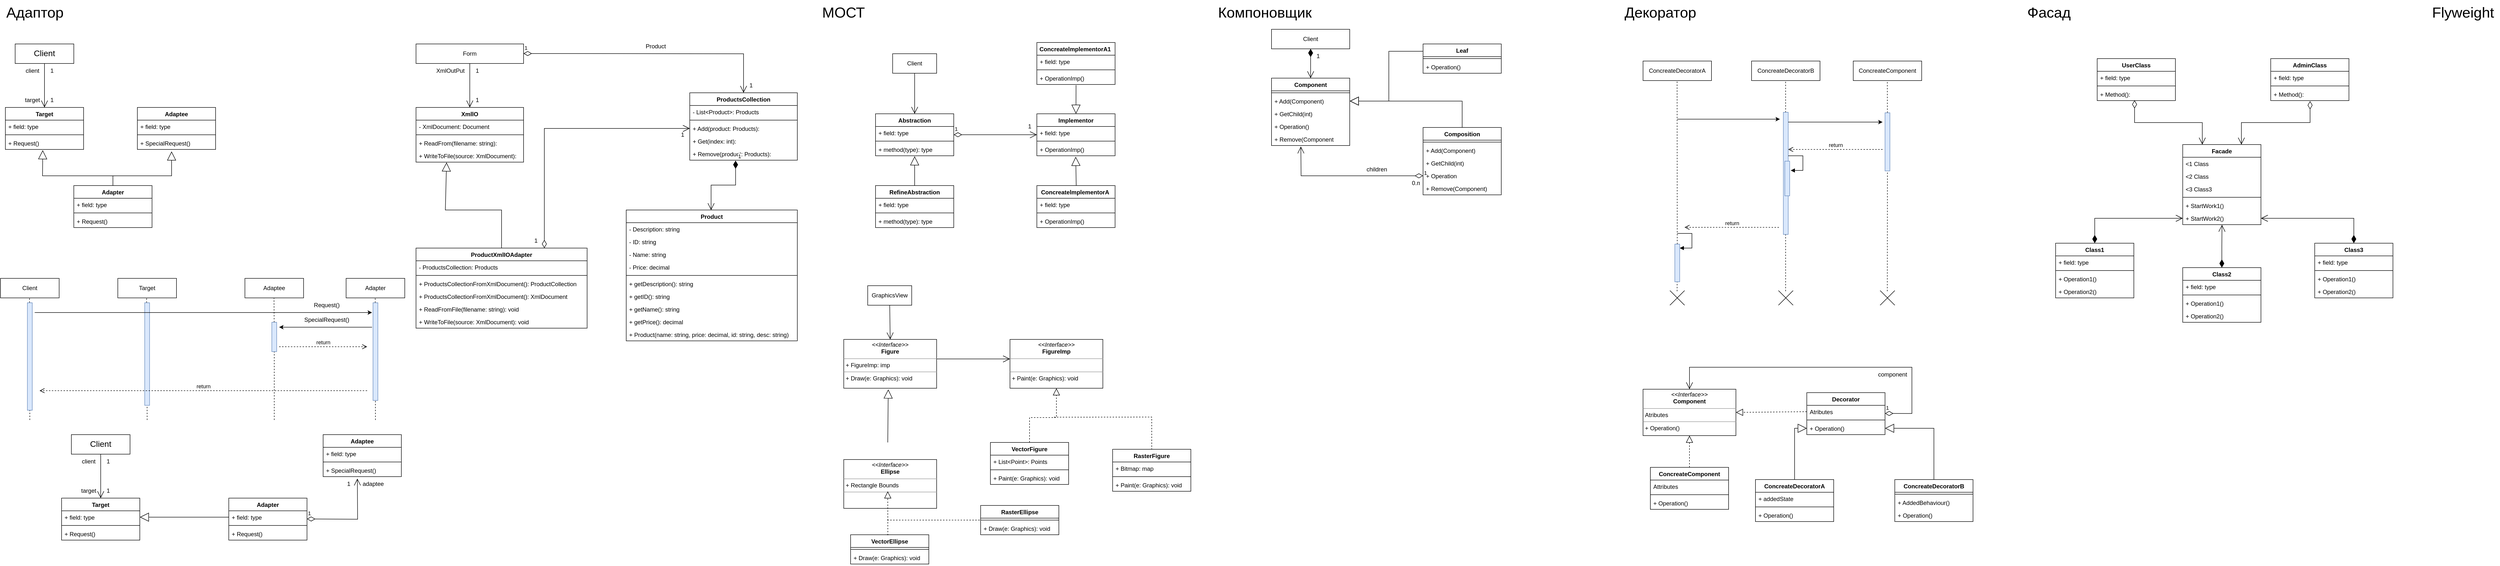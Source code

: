 <mxfile version="21.1.5" type="github">
  <diagram name="Страница 1" id="lYqTt0i-qjVekNCgjiaG">
    <mxGraphModel dx="5508" dy="3184" grid="1" gridSize="10" guides="1" tooltips="1" connect="1" arrows="1" fold="1" page="1" pageScale="1" pageWidth="827" pageHeight="1169" math="0" shadow="0">
      <root>
        <mxCell id="0" />
        <mxCell id="1" parent="0" />
        <mxCell id="G8rggnBlmGGVyStqBW0h-229" value="" style="endArrow=none;dashed=1;html=1;rounded=0;" edge="1" parent="1" source="G8rggnBlmGGVyStqBW0h-223">
          <mxGeometry width="50" height="50" relative="1" as="geometry">
            <mxPoint x="3859.67" y="596.333" as="sourcePoint" />
            <mxPoint x="3859.67" y="165" as="targetPoint" />
          </mxGeometry>
        </mxCell>
        <mxCell id="G8rggnBlmGGVyStqBW0h-228" value="" style="endArrow=none;dashed=1;html=1;rounded=0;" edge="1" parent="1">
          <mxGeometry width="50" height="50" relative="1" as="geometry">
            <mxPoint x="3651.67" y="596.333" as="sourcePoint" />
            <mxPoint x="3651.67" y="165" as="targetPoint" />
          </mxGeometry>
        </mxCell>
        <mxCell id="G8rggnBlmGGVyStqBW0h-222" value="" style="endArrow=none;dashed=1;html=1;rounded=0;" edge="1" parent="1" source="G8rggnBlmGGVyStqBW0h-221">
          <mxGeometry width="50" height="50" relative="1" as="geometry">
            <mxPoint x="3429.67" y="596.333" as="sourcePoint" />
            <mxPoint x="3429.67" y="165" as="targetPoint" />
          </mxGeometry>
        </mxCell>
        <mxCell id="G8rggnBlmGGVyStqBW0h-39" value="" style="endArrow=none;dashed=1;html=1;rounded=0;" edge="1" parent="1">
          <mxGeometry width="50" height="50" relative="1" as="geometry">
            <mxPoint x="767" y="860" as="sourcePoint" />
            <mxPoint x="766.5" y="610" as="targetPoint" />
          </mxGeometry>
        </mxCell>
        <mxCell id="G8rggnBlmGGVyStqBW0h-38" value="" style="endArrow=none;dashed=1;html=1;rounded=0;" edge="1" parent="1" source="G8rggnBlmGGVyStqBW0h-32">
          <mxGeometry width="50" height="50" relative="1" as="geometry">
            <mxPoint x="559.5" y="1060" as="sourcePoint" />
            <mxPoint x="559.5" y="610" as="targetPoint" />
          </mxGeometry>
        </mxCell>
        <mxCell id="G8rggnBlmGGVyStqBW0h-37" value="" style="endArrow=none;dashed=1;html=1;rounded=0;" edge="1" parent="1">
          <mxGeometry width="50" height="50" relative="1" as="geometry">
            <mxPoint x="300" y="860" as="sourcePoint" />
            <mxPoint x="299" y="610" as="targetPoint" />
          </mxGeometry>
        </mxCell>
        <mxCell id="G8rggnBlmGGVyStqBW0h-36" value="" style="endArrow=none;dashed=1;html=1;rounded=0;" edge="1" parent="1">
          <mxGeometry width="50" height="50" relative="1" as="geometry">
            <mxPoint x="60" y="860" as="sourcePoint" />
            <mxPoint x="59.5" y="610" as="targetPoint" />
          </mxGeometry>
        </mxCell>
        <mxCell id="G8rggnBlmGGVyStqBW0h-1" value="Адаптор" style="text;html=1;align=center;verticalAlign=middle;resizable=0;points=[];autosize=1;strokeColor=none;fillColor=none;fontSize=30;" vertex="1" parent="1">
          <mxGeometry width="140" height="50" as="geometry" />
        </mxCell>
        <mxCell id="G8rggnBlmGGVyStqBW0h-2" value="Client" style="rounded=0;whiteSpace=wrap;html=1;fontSize=17;" vertex="1" parent="1">
          <mxGeometry x="30" y="90" width="120" height="40" as="geometry" />
        </mxCell>
        <mxCell id="G8rggnBlmGGVyStqBW0h-3" value="Target" style="swimlane;fontStyle=1;align=center;verticalAlign=top;childLayout=stackLayout;horizontal=1;startSize=26;horizontalStack=0;resizeParent=1;resizeParentMax=0;resizeLast=0;collapsible=1;marginBottom=0;whiteSpace=wrap;html=1;" vertex="1" parent="1">
          <mxGeometry x="10" y="220" width="160" height="86" as="geometry" />
        </mxCell>
        <mxCell id="G8rggnBlmGGVyStqBW0h-4" value="+ field: type" style="text;strokeColor=none;fillColor=none;align=left;verticalAlign=top;spacingLeft=4;spacingRight=4;overflow=hidden;rotatable=0;points=[[0,0.5],[1,0.5]];portConstraint=eastwest;whiteSpace=wrap;html=1;" vertex="1" parent="G8rggnBlmGGVyStqBW0h-3">
          <mxGeometry y="26" width="160" height="26" as="geometry" />
        </mxCell>
        <mxCell id="G8rggnBlmGGVyStqBW0h-5" value="" style="line;strokeWidth=1;fillColor=none;align=left;verticalAlign=middle;spacingTop=-1;spacingLeft=3;spacingRight=3;rotatable=0;labelPosition=right;points=[];portConstraint=eastwest;strokeColor=inherit;" vertex="1" parent="G8rggnBlmGGVyStqBW0h-3">
          <mxGeometry y="52" width="160" height="8" as="geometry" />
        </mxCell>
        <mxCell id="G8rggnBlmGGVyStqBW0h-6" value="+ Request()" style="text;strokeColor=none;fillColor=none;align=left;verticalAlign=top;spacingLeft=4;spacingRight=4;overflow=hidden;rotatable=0;points=[[0,0.5],[1,0.5]];portConstraint=eastwest;whiteSpace=wrap;html=1;" vertex="1" parent="G8rggnBlmGGVyStqBW0h-3">
          <mxGeometry y="60" width="160" height="26" as="geometry" />
        </mxCell>
        <mxCell id="G8rggnBlmGGVyStqBW0h-7" value="Adaptee" style="swimlane;fontStyle=1;align=center;verticalAlign=top;childLayout=stackLayout;horizontal=1;startSize=26;horizontalStack=0;resizeParent=1;resizeParentMax=0;resizeLast=0;collapsible=1;marginBottom=0;whiteSpace=wrap;html=1;" vertex="1" parent="1">
          <mxGeometry x="280" y="220" width="160" height="86" as="geometry" />
        </mxCell>
        <mxCell id="G8rggnBlmGGVyStqBW0h-8" value="+ field: type" style="text;strokeColor=none;fillColor=none;align=left;verticalAlign=top;spacingLeft=4;spacingRight=4;overflow=hidden;rotatable=0;points=[[0,0.5],[1,0.5]];portConstraint=eastwest;whiteSpace=wrap;html=1;" vertex="1" parent="G8rggnBlmGGVyStqBW0h-7">
          <mxGeometry y="26" width="160" height="26" as="geometry" />
        </mxCell>
        <mxCell id="G8rggnBlmGGVyStqBW0h-9" value="" style="line;strokeWidth=1;fillColor=none;align=left;verticalAlign=middle;spacingTop=-1;spacingLeft=3;spacingRight=3;rotatable=0;labelPosition=right;points=[];portConstraint=eastwest;strokeColor=inherit;" vertex="1" parent="G8rggnBlmGGVyStqBW0h-7">
          <mxGeometry y="52" width="160" height="8" as="geometry" />
        </mxCell>
        <mxCell id="G8rggnBlmGGVyStqBW0h-10" value="+ SpecialRequest()" style="text;strokeColor=none;fillColor=none;align=left;verticalAlign=top;spacingLeft=4;spacingRight=4;overflow=hidden;rotatable=0;points=[[0,0.5],[1,0.5]];portConstraint=eastwest;whiteSpace=wrap;html=1;" vertex="1" parent="G8rggnBlmGGVyStqBW0h-7">
          <mxGeometry y="60" width="160" height="26" as="geometry" />
        </mxCell>
        <mxCell id="G8rggnBlmGGVyStqBW0h-16" value="Adapter" style="swimlane;fontStyle=1;align=center;verticalAlign=top;childLayout=stackLayout;horizontal=1;startSize=26;horizontalStack=0;resizeParent=1;resizeParentMax=0;resizeLast=0;collapsible=1;marginBottom=0;whiteSpace=wrap;html=1;" vertex="1" parent="1">
          <mxGeometry x="150" y="380" width="160" height="86" as="geometry" />
        </mxCell>
        <mxCell id="G8rggnBlmGGVyStqBW0h-17" value="+ field: type" style="text;strokeColor=none;fillColor=none;align=left;verticalAlign=top;spacingLeft=4;spacingRight=4;overflow=hidden;rotatable=0;points=[[0,0.5],[1,0.5]];portConstraint=eastwest;whiteSpace=wrap;html=1;" vertex="1" parent="G8rggnBlmGGVyStqBW0h-16">
          <mxGeometry y="26" width="160" height="26" as="geometry" />
        </mxCell>
        <mxCell id="G8rggnBlmGGVyStqBW0h-18" value="" style="line;strokeWidth=1;fillColor=none;align=left;verticalAlign=middle;spacingTop=-1;spacingLeft=3;spacingRight=3;rotatable=0;labelPosition=right;points=[];portConstraint=eastwest;strokeColor=inherit;" vertex="1" parent="G8rggnBlmGGVyStqBW0h-16">
          <mxGeometry y="52" width="160" height="8" as="geometry" />
        </mxCell>
        <mxCell id="G8rggnBlmGGVyStqBW0h-19" value="+ Request()" style="text;strokeColor=none;fillColor=none;align=left;verticalAlign=top;spacingLeft=4;spacingRight=4;overflow=hidden;rotatable=0;points=[[0,0.5],[1,0.5]];portConstraint=eastwest;whiteSpace=wrap;html=1;" vertex="1" parent="G8rggnBlmGGVyStqBW0h-16">
          <mxGeometry y="60" width="160" height="26" as="geometry" />
        </mxCell>
        <mxCell id="G8rggnBlmGGVyStqBW0h-20" value="" style="endArrow=open;endFill=1;endSize=12;html=1;rounded=0;exitX=0.5;exitY=1;exitDx=0;exitDy=0;entryX=0.5;entryY=0;entryDx=0;entryDy=0;" edge="1" parent="1" source="G8rggnBlmGGVyStqBW0h-2" target="G8rggnBlmGGVyStqBW0h-3">
          <mxGeometry width="160" relative="1" as="geometry">
            <mxPoint x="154" y="190" as="sourcePoint" />
            <mxPoint x="314" y="190" as="targetPoint" />
          </mxGeometry>
        </mxCell>
        <mxCell id="G8rggnBlmGGVyStqBW0h-21" value="1" style="text;html=1;align=center;verticalAlign=middle;resizable=0;points=[];autosize=1;strokeColor=none;fillColor=none;" vertex="1" parent="1">
          <mxGeometry x="90" y="130" width="30" height="30" as="geometry" />
        </mxCell>
        <mxCell id="G8rggnBlmGGVyStqBW0h-22" value="1" style="text;html=1;align=center;verticalAlign=middle;resizable=0;points=[];autosize=1;strokeColor=none;fillColor=none;" vertex="1" parent="1">
          <mxGeometry x="90" y="190" width="30" height="30" as="geometry" />
        </mxCell>
        <mxCell id="G8rggnBlmGGVyStqBW0h-23" value="client" style="text;html=1;align=center;verticalAlign=middle;resizable=0;points=[];autosize=1;strokeColor=none;fillColor=none;" vertex="1" parent="1">
          <mxGeometry x="40" y="130" width="50" height="30" as="geometry" />
        </mxCell>
        <mxCell id="G8rggnBlmGGVyStqBW0h-24" value="target" style="text;html=1;align=center;verticalAlign=middle;resizable=0;points=[];autosize=1;strokeColor=none;fillColor=none;" vertex="1" parent="1">
          <mxGeometry x="40" y="190" width="50" height="30" as="geometry" />
        </mxCell>
        <mxCell id="G8rggnBlmGGVyStqBW0h-25" value="" style="endArrow=block;endSize=16;endFill=0;html=1;rounded=0;entryX=0.478;entryY=1.058;entryDx=0;entryDy=0;exitX=0.5;exitY=0;exitDx=0;exitDy=0;entryPerimeter=0;" edge="1" parent="1" target="G8rggnBlmGGVyStqBW0h-6">
          <mxGeometry width="160" relative="1" as="geometry">
            <mxPoint x="230" y="380" as="sourcePoint" />
            <mxPoint x="560" y="380" as="targetPoint" />
            <Array as="points">
              <mxPoint x="230" y="360" />
              <mxPoint x="86" y="360" />
            </Array>
          </mxGeometry>
        </mxCell>
        <mxCell id="G8rggnBlmGGVyStqBW0h-26" value="" style="endArrow=block;endSize=16;endFill=0;html=1;rounded=0;exitX=0.5;exitY=0;exitDx=0;exitDy=0;" edge="1" parent="1">
          <mxGeometry width="160" relative="1" as="geometry">
            <mxPoint x="230" y="380" as="sourcePoint" />
            <mxPoint x="350" y="310" as="targetPoint" />
            <Array as="points">
              <mxPoint x="230" y="360" />
              <mxPoint x="350" y="360" />
            </Array>
          </mxGeometry>
        </mxCell>
        <mxCell id="G8rggnBlmGGVyStqBW0h-27" value="Client" style="rounded=0;whiteSpace=wrap;html=1;fontSize=12;" vertex="1" parent="1">
          <mxGeometry y="570" width="120" height="40" as="geometry" />
        </mxCell>
        <mxCell id="G8rggnBlmGGVyStqBW0h-28" value="Target" style="rounded=0;whiteSpace=wrap;html=1;fontSize=12;" vertex="1" parent="1">
          <mxGeometry x="240" y="570" width="120" height="40" as="geometry" />
        </mxCell>
        <mxCell id="G8rggnBlmGGVyStqBW0h-29" value="Adaptee" style="rounded=0;whiteSpace=wrap;html=1;fontSize=12;" vertex="1" parent="1">
          <mxGeometry x="500" y="570" width="120" height="40" as="geometry" />
        </mxCell>
        <mxCell id="G8rggnBlmGGVyStqBW0h-30" value="Adapter" style="rounded=0;whiteSpace=wrap;html=1;fontSize=12;" vertex="1" parent="1">
          <mxGeometry x="707" y="570" width="120" height="40" as="geometry" />
        </mxCell>
        <mxCell id="G8rggnBlmGGVyStqBW0h-31" value="" style="rounded=0;whiteSpace=wrap;html=1;fillColor=#dae8fc;strokeColor=#6c8ebf;" vertex="1" parent="1">
          <mxGeometry x="55" y="620" width="10" height="220" as="geometry" />
        </mxCell>
        <mxCell id="G8rggnBlmGGVyStqBW0h-33" value="" style="rounded=0;whiteSpace=wrap;html=1;fillColor=#dae8fc;strokeColor=#6c8ebf;" vertex="1" parent="1">
          <mxGeometry x="295" y="620" width="10" height="210" as="geometry" />
        </mxCell>
        <mxCell id="G8rggnBlmGGVyStqBW0h-34" value="" style="rounded=0;whiteSpace=wrap;html=1;fillColor=#dae8fc;strokeColor=#6c8ebf;" vertex="1" parent="1">
          <mxGeometry x="762" y="620" width="10" height="200" as="geometry" />
        </mxCell>
        <mxCell id="G8rggnBlmGGVyStqBW0h-41" value="" style="endArrow=classic;html=1;rounded=0;" edge="1" parent="1">
          <mxGeometry width="50" height="50" relative="1" as="geometry">
            <mxPoint x="70" y="640" as="sourcePoint" />
            <mxPoint x="760" y="640" as="targetPoint" />
          </mxGeometry>
        </mxCell>
        <mxCell id="G8rggnBlmGGVyStqBW0h-42" value="Request()" style="text;html=1;align=center;verticalAlign=middle;resizable=0;points=[];autosize=1;strokeColor=none;fillColor=none;" vertex="1" parent="1">
          <mxGeometry x="627" y="610" width="80" height="30" as="geometry" />
        </mxCell>
        <mxCell id="G8rggnBlmGGVyStqBW0h-43" value="" style="endArrow=none;dashed=1;html=1;rounded=0;" edge="1" parent="1" target="G8rggnBlmGGVyStqBW0h-32">
          <mxGeometry width="50" height="50" relative="1" as="geometry">
            <mxPoint x="560" y="860" as="sourcePoint" />
            <mxPoint x="559.5" y="610" as="targetPoint" />
          </mxGeometry>
        </mxCell>
        <mxCell id="G8rggnBlmGGVyStqBW0h-32" value="" style="rounded=0;whiteSpace=wrap;html=1;fillColor=#dae8fc;strokeColor=#6c8ebf;" vertex="1" parent="1">
          <mxGeometry x="555" y="660" width="10" height="60" as="geometry" />
        </mxCell>
        <mxCell id="G8rggnBlmGGVyStqBW0h-44" value="" style="endArrow=classic;html=1;rounded=0;" edge="1" parent="1">
          <mxGeometry width="50" height="50" relative="1" as="geometry">
            <mxPoint x="760" y="670" as="sourcePoint" />
            <mxPoint x="570" y="670" as="targetPoint" />
          </mxGeometry>
        </mxCell>
        <mxCell id="G8rggnBlmGGVyStqBW0h-45" value="SpecialRequest()" style="text;html=1;align=center;verticalAlign=middle;resizable=0;points=[];autosize=1;strokeColor=none;fillColor=none;" vertex="1" parent="1">
          <mxGeometry x="607" y="640" width="120" height="30" as="geometry" />
        </mxCell>
        <mxCell id="G8rggnBlmGGVyStqBW0h-47" value="return" style="html=1;verticalAlign=bottom;endArrow=open;dashed=1;endSize=8;edgeStyle=elbowEdgeStyle;elbow=vertical;curved=0;rounded=0;" edge="1" parent="1">
          <mxGeometry relative="1" as="geometry">
            <mxPoint x="570" y="710" as="sourcePoint" />
            <mxPoint x="750" y="710" as="targetPoint" />
          </mxGeometry>
        </mxCell>
        <mxCell id="G8rggnBlmGGVyStqBW0h-48" value="return" style="html=1;verticalAlign=bottom;endArrow=open;dashed=1;endSize=8;edgeStyle=elbowEdgeStyle;elbow=vertical;curved=0;rounded=0;" edge="1" parent="1">
          <mxGeometry relative="1" as="geometry">
            <mxPoint x="750" y="800" as="sourcePoint" />
            <mxPoint x="80" y="800" as="targetPoint" />
          </mxGeometry>
        </mxCell>
        <mxCell id="G8rggnBlmGGVyStqBW0h-49" value="Client" style="rounded=0;whiteSpace=wrap;html=1;fontSize=17;" vertex="1" parent="1">
          <mxGeometry x="145" y="890" width="120" height="40" as="geometry" />
        </mxCell>
        <mxCell id="G8rggnBlmGGVyStqBW0h-50" value="Target" style="swimlane;fontStyle=1;align=center;verticalAlign=top;childLayout=stackLayout;horizontal=1;startSize=26;horizontalStack=0;resizeParent=1;resizeParentMax=0;resizeLast=0;collapsible=1;marginBottom=0;whiteSpace=wrap;html=1;" vertex="1" parent="1">
          <mxGeometry x="125" y="1020" width="160" height="86" as="geometry" />
        </mxCell>
        <mxCell id="G8rggnBlmGGVyStqBW0h-51" value="+ field: type" style="text;strokeColor=none;fillColor=none;align=left;verticalAlign=top;spacingLeft=4;spacingRight=4;overflow=hidden;rotatable=0;points=[[0,0.5],[1,0.5]];portConstraint=eastwest;whiteSpace=wrap;html=1;" vertex="1" parent="G8rggnBlmGGVyStqBW0h-50">
          <mxGeometry y="26" width="160" height="26" as="geometry" />
        </mxCell>
        <mxCell id="G8rggnBlmGGVyStqBW0h-52" value="" style="line;strokeWidth=1;fillColor=none;align=left;verticalAlign=middle;spacingTop=-1;spacingLeft=3;spacingRight=3;rotatable=0;labelPosition=right;points=[];portConstraint=eastwest;strokeColor=inherit;" vertex="1" parent="G8rggnBlmGGVyStqBW0h-50">
          <mxGeometry y="52" width="160" height="8" as="geometry" />
        </mxCell>
        <mxCell id="G8rggnBlmGGVyStqBW0h-53" value="+ Request()" style="text;strokeColor=none;fillColor=none;align=left;verticalAlign=top;spacingLeft=4;spacingRight=4;overflow=hidden;rotatable=0;points=[[0,0.5],[1,0.5]];portConstraint=eastwest;whiteSpace=wrap;html=1;" vertex="1" parent="G8rggnBlmGGVyStqBW0h-50">
          <mxGeometry y="60" width="160" height="26" as="geometry" />
        </mxCell>
        <mxCell id="G8rggnBlmGGVyStqBW0h-54" value="Adaptee" style="swimlane;fontStyle=1;align=center;verticalAlign=top;childLayout=stackLayout;horizontal=1;startSize=26;horizontalStack=0;resizeParent=1;resizeParentMax=0;resizeLast=0;collapsible=1;marginBottom=0;whiteSpace=wrap;html=1;" vertex="1" parent="1">
          <mxGeometry x="660" y="890" width="160" height="86" as="geometry" />
        </mxCell>
        <mxCell id="G8rggnBlmGGVyStqBW0h-55" value="+ field: type" style="text;strokeColor=none;fillColor=none;align=left;verticalAlign=top;spacingLeft=4;spacingRight=4;overflow=hidden;rotatable=0;points=[[0,0.5],[1,0.5]];portConstraint=eastwest;whiteSpace=wrap;html=1;" vertex="1" parent="G8rggnBlmGGVyStqBW0h-54">
          <mxGeometry y="26" width="160" height="26" as="geometry" />
        </mxCell>
        <mxCell id="G8rggnBlmGGVyStqBW0h-56" value="" style="line;strokeWidth=1;fillColor=none;align=left;verticalAlign=middle;spacingTop=-1;spacingLeft=3;spacingRight=3;rotatable=0;labelPosition=right;points=[];portConstraint=eastwest;strokeColor=inherit;" vertex="1" parent="G8rggnBlmGGVyStqBW0h-54">
          <mxGeometry y="52" width="160" height="8" as="geometry" />
        </mxCell>
        <mxCell id="G8rggnBlmGGVyStqBW0h-57" value="+ SpecialRequest()" style="text;strokeColor=none;fillColor=none;align=left;verticalAlign=top;spacingLeft=4;spacingRight=4;overflow=hidden;rotatable=0;points=[[0,0.5],[1,0.5]];portConstraint=eastwest;whiteSpace=wrap;html=1;" vertex="1" parent="G8rggnBlmGGVyStqBW0h-54">
          <mxGeometry y="60" width="160" height="26" as="geometry" />
        </mxCell>
        <mxCell id="G8rggnBlmGGVyStqBW0h-58" value="Adapter" style="swimlane;fontStyle=1;align=center;verticalAlign=top;childLayout=stackLayout;horizontal=1;startSize=26;horizontalStack=0;resizeParent=1;resizeParentMax=0;resizeLast=0;collapsible=1;marginBottom=0;whiteSpace=wrap;html=1;" vertex="1" parent="1">
          <mxGeometry x="467" y="1020" width="160" height="86" as="geometry" />
        </mxCell>
        <mxCell id="G8rggnBlmGGVyStqBW0h-59" value="+ field: type" style="text;strokeColor=none;fillColor=none;align=left;verticalAlign=top;spacingLeft=4;spacingRight=4;overflow=hidden;rotatable=0;points=[[0,0.5],[1,0.5]];portConstraint=eastwest;whiteSpace=wrap;html=1;" vertex="1" parent="G8rggnBlmGGVyStqBW0h-58">
          <mxGeometry y="26" width="160" height="26" as="geometry" />
        </mxCell>
        <mxCell id="G8rggnBlmGGVyStqBW0h-60" value="" style="line;strokeWidth=1;fillColor=none;align=left;verticalAlign=middle;spacingTop=-1;spacingLeft=3;spacingRight=3;rotatable=0;labelPosition=right;points=[];portConstraint=eastwest;strokeColor=inherit;" vertex="1" parent="G8rggnBlmGGVyStqBW0h-58">
          <mxGeometry y="52" width="160" height="8" as="geometry" />
        </mxCell>
        <mxCell id="G8rggnBlmGGVyStqBW0h-61" value="+ Request()" style="text;strokeColor=none;fillColor=none;align=left;verticalAlign=top;spacingLeft=4;spacingRight=4;overflow=hidden;rotatable=0;points=[[0,0.5],[1,0.5]];portConstraint=eastwest;whiteSpace=wrap;html=1;" vertex="1" parent="G8rggnBlmGGVyStqBW0h-58">
          <mxGeometry y="60" width="160" height="26" as="geometry" />
        </mxCell>
        <mxCell id="G8rggnBlmGGVyStqBW0h-62" value="" style="endArrow=open;endFill=1;endSize=12;html=1;rounded=0;exitX=0.5;exitY=1;exitDx=0;exitDy=0;entryX=0.5;entryY=0;entryDx=0;entryDy=0;" edge="1" source="G8rggnBlmGGVyStqBW0h-49" target="G8rggnBlmGGVyStqBW0h-50" parent="1">
          <mxGeometry width="160" relative="1" as="geometry">
            <mxPoint x="269" y="990" as="sourcePoint" />
            <mxPoint x="429" y="990" as="targetPoint" />
          </mxGeometry>
        </mxCell>
        <mxCell id="G8rggnBlmGGVyStqBW0h-63" value="1" style="text;html=1;align=center;verticalAlign=middle;resizable=0;points=[];autosize=1;strokeColor=none;fillColor=none;" vertex="1" parent="1">
          <mxGeometry x="205" y="930" width="30" height="30" as="geometry" />
        </mxCell>
        <mxCell id="G8rggnBlmGGVyStqBW0h-64" value="1" style="text;html=1;align=center;verticalAlign=middle;resizable=0;points=[];autosize=1;strokeColor=none;fillColor=none;" vertex="1" parent="1">
          <mxGeometry x="205" y="990" width="30" height="30" as="geometry" />
        </mxCell>
        <mxCell id="G8rggnBlmGGVyStqBW0h-65" value="client" style="text;html=1;align=center;verticalAlign=middle;resizable=0;points=[];autosize=1;strokeColor=none;fillColor=none;" vertex="1" parent="1">
          <mxGeometry x="155" y="930" width="50" height="30" as="geometry" />
        </mxCell>
        <mxCell id="G8rggnBlmGGVyStqBW0h-66" value="target" style="text;html=1;align=center;verticalAlign=middle;resizable=0;points=[];autosize=1;strokeColor=none;fillColor=none;" vertex="1" parent="1">
          <mxGeometry x="155" y="990" width="50" height="30" as="geometry" />
        </mxCell>
        <mxCell id="G8rggnBlmGGVyStqBW0h-69" value="" style="endArrow=block;endSize=16;endFill=0;html=1;rounded=0;exitX=0;exitY=0.5;exitDx=0;exitDy=0;entryX=1;entryY=0.5;entryDx=0;entryDy=0;" edge="1" parent="1" source="G8rggnBlmGGVyStqBW0h-59" target="G8rggnBlmGGVyStqBW0h-51">
          <mxGeometry width="160" relative="1" as="geometry">
            <mxPoint x="460" y="983" as="sourcePoint" />
            <mxPoint x="286" y="1074" as="targetPoint" />
            <Array as="points" />
          </mxGeometry>
        </mxCell>
        <mxCell id="G8rggnBlmGGVyStqBW0h-71" value="1" style="endArrow=open;html=1;endSize=12;startArrow=diamondThin;startSize=14;startFill=0;edgeStyle=orthogonalEdgeStyle;align=left;verticalAlign=bottom;rounded=0;" edge="1" parent="1">
          <mxGeometry x="-1" y="3" relative="1" as="geometry">
            <mxPoint x="627" y="1062.66" as="sourcePoint" />
            <mxPoint x="730" y="980" as="targetPoint" />
          </mxGeometry>
        </mxCell>
        <mxCell id="G8rggnBlmGGVyStqBW0h-72" value="1" style="text;html=1;align=center;verticalAlign=middle;resizable=0;points=[];autosize=1;strokeColor=none;fillColor=none;" vertex="1" parent="1">
          <mxGeometry x="697" y="976" width="30" height="30" as="geometry" />
        </mxCell>
        <mxCell id="G8rggnBlmGGVyStqBW0h-73" value="adaptee" style="text;html=1;align=center;verticalAlign=middle;resizable=0;points=[];autosize=1;strokeColor=none;fillColor=none;" vertex="1" parent="1">
          <mxGeometry x="727" y="976" width="70" height="30" as="geometry" />
        </mxCell>
        <mxCell id="G8rggnBlmGGVyStqBW0h-75" value="Form" style="rounded=0;whiteSpace=wrap;html=1;fontSize=12;" vertex="1" parent="1">
          <mxGeometry x="850" y="90" width="220" height="40" as="geometry" />
        </mxCell>
        <mxCell id="G8rggnBlmGGVyStqBW0h-76" value="XmllO" style="swimlane;fontStyle=1;align=center;verticalAlign=top;childLayout=stackLayout;horizontal=1;startSize=26;horizontalStack=0;resizeParent=1;resizeParentMax=0;resizeLast=0;collapsible=1;marginBottom=0;whiteSpace=wrap;html=1;" vertex="1" parent="1">
          <mxGeometry x="850" y="220" width="220" height="112" as="geometry" />
        </mxCell>
        <mxCell id="G8rggnBlmGGVyStqBW0h-77" value="- XmlDocument: Document" style="text;strokeColor=none;fillColor=none;align=left;verticalAlign=top;spacingLeft=4;spacingRight=4;overflow=hidden;rotatable=0;points=[[0,0.5],[1,0.5]];portConstraint=eastwest;whiteSpace=wrap;html=1;" vertex="1" parent="G8rggnBlmGGVyStqBW0h-76">
          <mxGeometry y="26" width="220" height="26" as="geometry" />
        </mxCell>
        <mxCell id="G8rggnBlmGGVyStqBW0h-78" value="" style="line;strokeWidth=1;fillColor=none;align=left;verticalAlign=middle;spacingTop=-1;spacingLeft=3;spacingRight=3;rotatable=0;labelPosition=right;points=[];portConstraint=eastwest;strokeColor=inherit;" vertex="1" parent="G8rggnBlmGGVyStqBW0h-76">
          <mxGeometry y="52" width="220" height="8" as="geometry" />
        </mxCell>
        <mxCell id="G8rggnBlmGGVyStqBW0h-79" value="+ ReadFrom(filename: string):" style="text;strokeColor=none;fillColor=none;align=left;verticalAlign=top;spacingLeft=4;spacingRight=4;overflow=hidden;rotatable=0;points=[[0,0.5],[1,0.5]];portConstraint=eastwest;whiteSpace=wrap;html=1;" vertex="1" parent="G8rggnBlmGGVyStqBW0h-76">
          <mxGeometry y="60" width="220" height="26" as="geometry" />
        </mxCell>
        <mxCell id="G8rggnBlmGGVyStqBW0h-80" value="+ WriteToFile(source: XmlDocument):" style="text;strokeColor=none;fillColor=none;align=left;verticalAlign=top;spacingLeft=4;spacingRight=4;overflow=hidden;rotatable=0;points=[[0,0.5],[1,0.5]];portConstraint=eastwest;whiteSpace=wrap;html=1;" vertex="1" parent="G8rggnBlmGGVyStqBW0h-76">
          <mxGeometry y="86" width="220" height="26" as="geometry" />
        </mxCell>
        <mxCell id="G8rggnBlmGGVyStqBW0h-81" value="ProductsCollection" style="swimlane;fontStyle=1;align=center;verticalAlign=top;childLayout=stackLayout;horizontal=1;startSize=26;horizontalStack=0;resizeParent=1;resizeParentMax=0;resizeLast=0;collapsible=1;marginBottom=0;whiteSpace=wrap;html=1;" vertex="1" parent="1">
          <mxGeometry x="1410" y="190" width="220" height="138" as="geometry" />
        </mxCell>
        <mxCell id="G8rggnBlmGGVyStqBW0h-82" value="- List&amp;lt;Product&amp;gt;: Products" style="text;strokeColor=none;fillColor=none;align=left;verticalAlign=top;spacingLeft=4;spacingRight=4;overflow=hidden;rotatable=0;points=[[0,0.5],[1,0.5]];portConstraint=eastwest;whiteSpace=wrap;html=1;" vertex="1" parent="G8rggnBlmGGVyStqBW0h-81">
          <mxGeometry y="26" width="220" height="26" as="geometry" />
        </mxCell>
        <mxCell id="G8rggnBlmGGVyStqBW0h-83" value="" style="line;strokeWidth=1;fillColor=none;align=left;verticalAlign=middle;spacingTop=-1;spacingLeft=3;spacingRight=3;rotatable=0;labelPosition=right;points=[];portConstraint=eastwest;strokeColor=inherit;" vertex="1" parent="G8rggnBlmGGVyStqBW0h-81">
          <mxGeometry y="52" width="220" height="8" as="geometry" />
        </mxCell>
        <mxCell id="G8rggnBlmGGVyStqBW0h-84" value="+ Add(product: Products):" style="text;strokeColor=none;fillColor=none;align=left;verticalAlign=top;spacingLeft=4;spacingRight=4;overflow=hidden;rotatable=0;points=[[0,0.5],[1,0.5]];portConstraint=eastwest;whiteSpace=wrap;html=1;" vertex="1" parent="G8rggnBlmGGVyStqBW0h-81">
          <mxGeometry y="60" width="220" height="26" as="geometry" />
        </mxCell>
        <mxCell id="G8rggnBlmGGVyStqBW0h-86" value="+ Get(index: int):" style="text;strokeColor=none;fillColor=none;align=left;verticalAlign=top;spacingLeft=4;spacingRight=4;overflow=hidden;rotatable=0;points=[[0,0.5],[1,0.5]];portConstraint=eastwest;whiteSpace=wrap;html=1;" vertex="1" parent="G8rggnBlmGGVyStqBW0h-81">
          <mxGeometry y="86" width="220" height="26" as="geometry" />
        </mxCell>
        <mxCell id="G8rggnBlmGGVyStqBW0h-87" value="+ Remove(product: Products):" style="text;strokeColor=none;fillColor=none;align=left;verticalAlign=top;spacingLeft=4;spacingRight=4;overflow=hidden;rotatable=0;points=[[0,0.5],[1,0.5]];portConstraint=eastwest;whiteSpace=wrap;html=1;" vertex="1" parent="G8rggnBlmGGVyStqBW0h-81">
          <mxGeometry y="112" width="220" height="26" as="geometry" />
        </mxCell>
        <mxCell id="G8rggnBlmGGVyStqBW0h-88" value="ProductXmlIOAdapter" style="swimlane;fontStyle=1;align=center;verticalAlign=top;childLayout=stackLayout;horizontal=1;startSize=26;horizontalStack=0;resizeParent=1;resizeParentMax=0;resizeLast=0;collapsible=1;marginBottom=0;whiteSpace=wrap;html=1;" vertex="1" parent="1">
          <mxGeometry x="850" y="508" width="350" height="164" as="geometry" />
        </mxCell>
        <mxCell id="G8rggnBlmGGVyStqBW0h-89" value="- ProductsCollection: Products" style="text;strokeColor=none;fillColor=none;align=left;verticalAlign=top;spacingLeft=4;spacingRight=4;overflow=hidden;rotatable=0;points=[[0,0.5],[1,0.5]];portConstraint=eastwest;whiteSpace=wrap;html=1;" vertex="1" parent="G8rggnBlmGGVyStqBW0h-88">
          <mxGeometry y="26" width="350" height="26" as="geometry" />
        </mxCell>
        <mxCell id="G8rggnBlmGGVyStqBW0h-90" value="" style="line;strokeWidth=1;fillColor=none;align=left;verticalAlign=middle;spacingTop=-1;spacingLeft=3;spacingRight=3;rotatable=0;labelPosition=right;points=[];portConstraint=eastwest;strokeColor=inherit;" vertex="1" parent="G8rggnBlmGGVyStqBW0h-88">
          <mxGeometry y="52" width="350" height="8" as="geometry" />
        </mxCell>
        <mxCell id="G8rggnBlmGGVyStqBW0h-91" value="+ ProductsCollectionFromXmlDocument(): ProductCollection" style="text;strokeColor=none;fillColor=none;align=left;verticalAlign=top;spacingLeft=4;spacingRight=4;overflow=hidden;rotatable=0;points=[[0,0.5],[1,0.5]];portConstraint=eastwest;whiteSpace=wrap;html=1;" vertex="1" parent="G8rggnBlmGGVyStqBW0h-88">
          <mxGeometry y="60" width="350" height="26" as="geometry" />
        </mxCell>
        <mxCell id="G8rggnBlmGGVyStqBW0h-94" value="+ ProductsCollectionFromXmlDocument(): XmlDocument" style="text;strokeColor=none;fillColor=none;align=left;verticalAlign=top;spacingLeft=4;spacingRight=4;overflow=hidden;rotatable=0;points=[[0,0.5],[1,0.5]];portConstraint=eastwest;whiteSpace=wrap;html=1;" vertex="1" parent="G8rggnBlmGGVyStqBW0h-88">
          <mxGeometry y="86" width="350" height="26" as="geometry" />
        </mxCell>
        <mxCell id="G8rggnBlmGGVyStqBW0h-95" value="+ ReadFromFile(filename: string): void" style="text;strokeColor=none;fillColor=none;align=left;verticalAlign=top;spacingLeft=4;spacingRight=4;overflow=hidden;rotatable=0;points=[[0,0.5],[1,0.5]];portConstraint=eastwest;whiteSpace=wrap;html=1;" vertex="1" parent="G8rggnBlmGGVyStqBW0h-88">
          <mxGeometry y="112" width="350" height="26" as="geometry" />
        </mxCell>
        <mxCell id="G8rggnBlmGGVyStqBW0h-96" value="+ WriteToFile(source: XmlDocument): void" style="text;strokeColor=none;fillColor=none;align=left;verticalAlign=top;spacingLeft=4;spacingRight=4;overflow=hidden;rotatable=0;points=[[0,0.5],[1,0.5]];portConstraint=eastwest;whiteSpace=wrap;html=1;" vertex="1" parent="G8rggnBlmGGVyStqBW0h-88">
          <mxGeometry y="138" width="350" height="26" as="geometry" />
        </mxCell>
        <mxCell id="G8rggnBlmGGVyStqBW0h-98" value="Product" style="swimlane;fontStyle=1;align=center;verticalAlign=top;childLayout=stackLayout;horizontal=1;startSize=26;horizontalStack=0;resizeParent=1;resizeParentMax=0;resizeLast=0;collapsible=1;marginBottom=0;whiteSpace=wrap;html=1;" vertex="1" parent="1">
          <mxGeometry x="1280" y="430" width="350" height="268" as="geometry" />
        </mxCell>
        <mxCell id="G8rggnBlmGGVyStqBW0h-99" value="- Description: string" style="text;strokeColor=none;fillColor=none;align=left;verticalAlign=top;spacingLeft=4;spacingRight=4;overflow=hidden;rotatable=0;points=[[0,0.5],[1,0.5]];portConstraint=eastwest;whiteSpace=wrap;html=1;" vertex="1" parent="G8rggnBlmGGVyStqBW0h-98">
          <mxGeometry y="26" width="350" height="26" as="geometry" />
        </mxCell>
        <mxCell id="G8rggnBlmGGVyStqBW0h-104" value="- ID: string" style="text;strokeColor=none;fillColor=none;align=left;verticalAlign=top;spacingLeft=4;spacingRight=4;overflow=hidden;rotatable=0;points=[[0,0.5],[1,0.5]];portConstraint=eastwest;whiteSpace=wrap;html=1;" vertex="1" parent="G8rggnBlmGGVyStqBW0h-98">
          <mxGeometry y="52" width="350" height="26" as="geometry" />
        </mxCell>
        <mxCell id="G8rggnBlmGGVyStqBW0h-105" value="- Name: string" style="text;strokeColor=none;fillColor=none;align=left;verticalAlign=top;spacingLeft=4;spacingRight=4;overflow=hidden;rotatable=0;points=[[0,0.5],[1,0.5]];portConstraint=eastwest;whiteSpace=wrap;html=1;" vertex="1" parent="G8rggnBlmGGVyStqBW0h-98">
          <mxGeometry y="78" width="350" height="26" as="geometry" />
        </mxCell>
        <mxCell id="G8rggnBlmGGVyStqBW0h-103" value="- Price: decimal" style="text;strokeColor=none;fillColor=none;align=left;verticalAlign=top;spacingLeft=4;spacingRight=4;overflow=hidden;rotatable=0;points=[[0,0.5],[1,0.5]];portConstraint=eastwest;whiteSpace=wrap;html=1;" vertex="1" parent="G8rggnBlmGGVyStqBW0h-98">
          <mxGeometry y="104" width="350" height="26" as="geometry" />
        </mxCell>
        <mxCell id="G8rggnBlmGGVyStqBW0h-100" value="" style="line;strokeWidth=1;fillColor=none;align=left;verticalAlign=middle;spacingTop=-1;spacingLeft=3;spacingRight=3;rotatable=0;labelPosition=right;points=[];portConstraint=eastwest;strokeColor=inherit;" vertex="1" parent="G8rggnBlmGGVyStqBW0h-98">
          <mxGeometry y="130" width="350" height="8" as="geometry" />
        </mxCell>
        <mxCell id="G8rggnBlmGGVyStqBW0h-101" value="+ getDescription(): string" style="text;strokeColor=none;fillColor=none;align=left;verticalAlign=top;spacingLeft=4;spacingRight=4;overflow=hidden;rotatable=0;points=[[0,0.5],[1,0.5]];portConstraint=eastwest;whiteSpace=wrap;html=1;" vertex="1" parent="G8rggnBlmGGVyStqBW0h-98">
          <mxGeometry y="138" width="350" height="26" as="geometry" />
        </mxCell>
        <mxCell id="G8rggnBlmGGVyStqBW0h-108" value="+ getID(): string" style="text;strokeColor=none;fillColor=none;align=left;verticalAlign=top;spacingLeft=4;spacingRight=4;overflow=hidden;rotatable=0;points=[[0,0.5],[1,0.5]];portConstraint=eastwest;whiteSpace=wrap;html=1;" vertex="1" parent="G8rggnBlmGGVyStqBW0h-98">
          <mxGeometry y="164" width="350" height="26" as="geometry" />
        </mxCell>
        <mxCell id="G8rggnBlmGGVyStqBW0h-109" value="+ getName(): string" style="text;strokeColor=none;fillColor=none;align=left;verticalAlign=top;spacingLeft=4;spacingRight=4;overflow=hidden;rotatable=0;points=[[0,0.5],[1,0.5]];portConstraint=eastwest;whiteSpace=wrap;html=1;" vertex="1" parent="G8rggnBlmGGVyStqBW0h-98">
          <mxGeometry y="190" width="350" height="26" as="geometry" />
        </mxCell>
        <mxCell id="G8rggnBlmGGVyStqBW0h-110" value="+ getPrice(): decimal" style="text;strokeColor=none;fillColor=none;align=left;verticalAlign=top;spacingLeft=4;spacingRight=4;overflow=hidden;rotatable=0;points=[[0,0.5],[1,0.5]];portConstraint=eastwest;whiteSpace=wrap;html=1;" vertex="1" parent="G8rggnBlmGGVyStqBW0h-98">
          <mxGeometry y="216" width="350" height="26" as="geometry" />
        </mxCell>
        <mxCell id="G8rggnBlmGGVyStqBW0h-111" value="+ Product(name: string, price: decimal, id: string, desc: string)" style="text;strokeColor=none;fillColor=none;align=left;verticalAlign=top;spacingLeft=4;spacingRight=4;overflow=hidden;rotatable=0;points=[[0,0.5],[1,0.5]];portConstraint=eastwest;whiteSpace=wrap;html=1;" vertex="1" parent="G8rggnBlmGGVyStqBW0h-98">
          <mxGeometry y="242" width="350" height="26" as="geometry" />
        </mxCell>
        <mxCell id="G8rggnBlmGGVyStqBW0h-112" value="" style="endArrow=open;endFill=1;endSize=12;html=1;rounded=0;exitX=0.5;exitY=1;exitDx=0;exitDy=0;entryX=0.5;entryY=0;entryDx=0;entryDy=0;" edge="1" parent="1">
          <mxGeometry width="160" relative="1" as="geometry">
            <mxPoint x="960" y="130" as="sourcePoint" />
            <mxPoint x="960" y="220" as="targetPoint" />
          </mxGeometry>
        </mxCell>
        <mxCell id="G8rggnBlmGGVyStqBW0h-113" value="1" style="text;html=1;align=center;verticalAlign=middle;resizable=0;points=[];autosize=1;strokeColor=none;fillColor=none;" vertex="1" parent="1">
          <mxGeometry x="960" y="130" width="30" height="30" as="geometry" />
        </mxCell>
        <mxCell id="G8rggnBlmGGVyStqBW0h-114" value="1" style="text;html=1;align=center;verticalAlign=middle;resizable=0;points=[];autosize=1;strokeColor=none;fillColor=none;" vertex="1" parent="1">
          <mxGeometry x="960" y="190" width="30" height="30" as="geometry" />
        </mxCell>
        <mxCell id="G8rggnBlmGGVyStqBW0h-115" value="XmlOutPut" style="text;html=1;align=center;verticalAlign=middle;resizable=0;points=[];autosize=1;strokeColor=none;fillColor=none;" vertex="1" parent="1">
          <mxGeometry x="880" y="130" width="80" height="30" as="geometry" />
        </mxCell>
        <mxCell id="G8rggnBlmGGVyStqBW0h-117" value="1" style="endArrow=open;html=1;endSize=12;startArrow=diamondThin;startSize=14;startFill=0;edgeStyle=orthogonalEdgeStyle;align=left;verticalAlign=bottom;rounded=0;entryX=0.5;entryY=0;entryDx=0;entryDy=0;" edge="1" parent="1" target="G8rggnBlmGGVyStqBW0h-81">
          <mxGeometry x="-1" y="3" relative="1" as="geometry">
            <mxPoint x="1070" y="109.58" as="sourcePoint" />
            <mxPoint x="1230" y="109.58" as="targetPoint" />
          </mxGeometry>
        </mxCell>
        <mxCell id="G8rggnBlmGGVyStqBW0h-118" value="Product" style="text;html=1;align=center;verticalAlign=middle;resizable=0;points=[];autosize=1;strokeColor=none;fillColor=none;" vertex="1" parent="1">
          <mxGeometry x="1310" y="80" width="60" height="30" as="geometry" />
        </mxCell>
        <mxCell id="G8rggnBlmGGVyStqBW0h-119" value="1" style="text;html=1;align=center;verticalAlign=middle;resizable=0;points=[];autosize=1;strokeColor=none;fillColor=none;" vertex="1" parent="1">
          <mxGeometry x="1520" y="160" width="30" height="30" as="geometry" />
        </mxCell>
        <mxCell id="G8rggnBlmGGVyStqBW0h-120" value="" style="endArrow=open;html=1;endSize=12;startArrow=diamondThin;startSize=14;startFill=0;edgeStyle=orthogonalEdgeStyle;align=left;verticalAlign=bottom;rounded=0;exitX=0.75;exitY=0;exitDx=0;exitDy=0;entryX=0;entryY=0.5;entryDx=0;entryDy=0;" edge="1" parent="1" source="G8rggnBlmGGVyStqBW0h-88" target="G8rggnBlmGGVyStqBW0h-84">
          <mxGeometry x="-1" y="3" relative="1" as="geometry">
            <mxPoint x="1100" y="420" as="sourcePoint" />
            <mxPoint x="1113" y="240" as="targetPoint" />
          </mxGeometry>
        </mxCell>
        <mxCell id="G8rggnBlmGGVyStqBW0h-121" value="1" style="text;html=1;align=center;verticalAlign=middle;resizable=0;points=[];autosize=1;strokeColor=none;fillColor=none;" vertex="1" parent="1">
          <mxGeometry x="1080" y="478" width="30" height="30" as="geometry" />
        </mxCell>
        <mxCell id="G8rggnBlmGGVyStqBW0h-122" value="1" style="text;html=1;align=center;verticalAlign=middle;resizable=0;points=[];autosize=1;strokeColor=none;fillColor=none;" vertex="1" parent="1">
          <mxGeometry x="1380" y="261" width="30" height="30" as="geometry" />
        </mxCell>
        <mxCell id="G8rggnBlmGGVyStqBW0h-123" value="" style="endArrow=block;endSize=16;endFill=0;html=1;rounded=0;entryX=0.284;entryY=1.02;entryDx=0;entryDy=0;entryPerimeter=0;exitX=0.5;exitY=0;exitDx=0;exitDy=0;" edge="1" parent="1" source="G8rggnBlmGGVyStqBW0h-88" target="G8rggnBlmGGVyStqBW0h-80">
          <mxGeometry width="160" relative="1" as="geometry">
            <mxPoint x="915" y="510" as="sourcePoint" />
            <mxPoint x="1035" y="438" as="targetPoint" />
            <Array as="points">
              <mxPoint x="1025" y="430" />
              <mxPoint x="940" y="430" />
              <mxPoint x="910" y="430" />
            </Array>
          </mxGeometry>
        </mxCell>
        <mxCell id="G8rggnBlmGGVyStqBW0h-124" value="1" style="endArrow=open;html=1;endSize=12;startArrow=diamondThin;startSize=14;startFill=1;edgeStyle=orthogonalEdgeStyle;align=left;verticalAlign=bottom;rounded=0;exitX=0.426;exitY=1.028;exitDx=0;exitDy=0;exitPerimeter=0;entryX=0.496;entryY=0.001;entryDx=0;entryDy=0;entryPerimeter=0;" edge="1" parent="1" source="G8rggnBlmGGVyStqBW0h-87" target="G8rggnBlmGGVyStqBW0h-98">
          <mxGeometry x="-1" y="3" relative="1" as="geometry">
            <mxPoint x="1510" y="380" as="sourcePoint" />
            <mxPoint x="1670" y="380" as="targetPoint" />
          </mxGeometry>
        </mxCell>
        <mxCell id="G8rggnBlmGGVyStqBW0h-125" value="МОСТ" style="text;html=1;align=center;verticalAlign=middle;resizable=0;points=[];autosize=1;strokeColor=none;fillColor=none;fontSize=30;" vertex="1" parent="1">
          <mxGeometry x="1669" width="110" height="50" as="geometry" />
        </mxCell>
        <mxCell id="G8rggnBlmGGVyStqBW0h-126" value="Client" style="rounded=0;whiteSpace=wrap;html=1;fontSize=12;" vertex="1" parent="1">
          <mxGeometry x="1825" y="110" width="90" height="40" as="geometry" />
        </mxCell>
        <mxCell id="G8rggnBlmGGVyStqBW0h-127" value="Abstraction" style="swimlane;fontStyle=1;align=center;verticalAlign=top;childLayout=stackLayout;horizontal=1;startSize=26;horizontalStack=0;resizeParent=1;resizeParentMax=0;resizeLast=0;collapsible=1;marginBottom=0;whiteSpace=wrap;html=1;" vertex="1" parent="1">
          <mxGeometry x="1790" y="233" width="160" height="86" as="geometry" />
        </mxCell>
        <mxCell id="G8rggnBlmGGVyStqBW0h-128" value="+ field: type" style="text;strokeColor=none;fillColor=none;align=left;verticalAlign=top;spacingLeft=4;spacingRight=4;overflow=hidden;rotatable=0;points=[[0,0.5],[1,0.5]];portConstraint=eastwest;whiteSpace=wrap;html=1;" vertex="1" parent="G8rggnBlmGGVyStqBW0h-127">
          <mxGeometry y="26" width="160" height="26" as="geometry" />
        </mxCell>
        <mxCell id="G8rggnBlmGGVyStqBW0h-129" value="" style="line;strokeWidth=1;fillColor=none;align=left;verticalAlign=middle;spacingTop=-1;spacingLeft=3;spacingRight=3;rotatable=0;labelPosition=right;points=[];portConstraint=eastwest;strokeColor=inherit;" vertex="1" parent="G8rggnBlmGGVyStqBW0h-127">
          <mxGeometry y="52" width="160" height="8" as="geometry" />
        </mxCell>
        <mxCell id="G8rggnBlmGGVyStqBW0h-130" value="+ method(type): type" style="text;strokeColor=none;fillColor=none;align=left;verticalAlign=top;spacingLeft=4;spacingRight=4;overflow=hidden;rotatable=0;points=[[0,0.5],[1,0.5]];portConstraint=eastwest;whiteSpace=wrap;html=1;" vertex="1" parent="G8rggnBlmGGVyStqBW0h-127">
          <mxGeometry y="60" width="160" height="26" as="geometry" />
        </mxCell>
        <mxCell id="G8rggnBlmGGVyStqBW0h-131" value="RefineAbstraction" style="swimlane;fontStyle=1;align=center;verticalAlign=top;childLayout=stackLayout;horizontal=1;startSize=26;horizontalStack=0;resizeParent=1;resizeParentMax=0;resizeLast=0;collapsible=1;marginBottom=0;whiteSpace=wrap;html=1;" vertex="1" parent="1">
          <mxGeometry x="1790" y="380" width="160" height="86" as="geometry" />
        </mxCell>
        <mxCell id="G8rggnBlmGGVyStqBW0h-132" value="+ field: type" style="text;strokeColor=none;fillColor=none;align=left;verticalAlign=top;spacingLeft=4;spacingRight=4;overflow=hidden;rotatable=0;points=[[0,0.5],[1,0.5]];portConstraint=eastwest;whiteSpace=wrap;html=1;" vertex="1" parent="G8rggnBlmGGVyStqBW0h-131">
          <mxGeometry y="26" width="160" height="26" as="geometry" />
        </mxCell>
        <mxCell id="G8rggnBlmGGVyStqBW0h-133" value="" style="line;strokeWidth=1;fillColor=none;align=left;verticalAlign=middle;spacingTop=-1;spacingLeft=3;spacingRight=3;rotatable=0;labelPosition=right;points=[];portConstraint=eastwest;strokeColor=inherit;" vertex="1" parent="G8rggnBlmGGVyStqBW0h-131">
          <mxGeometry y="52" width="160" height="8" as="geometry" />
        </mxCell>
        <mxCell id="G8rggnBlmGGVyStqBW0h-134" value="+ method(type): type" style="text;strokeColor=none;fillColor=none;align=left;verticalAlign=top;spacingLeft=4;spacingRight=4;overflow=hidden;rotatable=0;points=[[0,0.5],[1,0.5]];portConstraint=eastwest;whiteSpace=wrap;html=1;" vertex="1" parent="G8rggnBlmGGVyStqBW0h-131">
          <mxGeometry y="60" width="160" height="26" as="geometry" />
        </mxCell>
        <mxCell id="G8rggnBlmGGVyStqBW0h-135" value="Implementor" style="swimlane;fontStyle=1;align=center;verticalAlign=top;childLayout=stackLayout;horizontal=1;startSize=26;horizontalStack=0;resizeParent=1;resizeParentMax=0;resizeLast=0;collapsible=1;marginBottom=0;whiteSpace=wrap;html=1;" vertex="1" parent="1">
          <mxGeometry x="2120" y="233" width="160" height="86" as="geometry" />
        </mxCell>
        <mxCell id="G8rggnBlmGGVyStqBW0h-136" value="+ field: type" style="text;strokeColor=none;fillColor=none;align=left;verticalAlign=top;spacingLeft=4;spacingRight=4;overflow=hidden;rotatable=0;points=[[0,0.5],[1,0.5]];portConstraint=eastwest;whiteSpace=wrap;html=1;" vertex="1" parent="G8rggnBlmGGVyStqBW0h-135">
          <mxGeometry y="26" width="160" height="26" as="geometry" />
        </mxCell>
        <mxCell id="G8rggnBlmGGVyStqBW0h-137" value="" style="line;strokeWidth=1;fillColor=none;align=left;verticalAlign=middle;spacingTop=-1;spacingLeft=3;spacingRight=3;rotatable=0;labelPosition=right;points=[];portConstraint=eastwest;strokeColor=inherit;" vertex="1" parent="G8rggnBlmGGVyStqBW0h-135">
          <mxGeometry y="52" width="160" height="8" as="geometry" />
        </mxCell>
        <mxCell id="G8rggnBlmGGVyStqBW0h-138" value="+ OperationImp()" style="text;strokeColor=none;fillColor=none;align=left;verticalAlign=top;spacingLeft=4;spacingRight=4;overflow=hidden;rotatable=0;points=[[0,0.5],[1,0.5]];portConstraint=eastwest;whiteSpace=wrap;html=1;" vertex="1" parent="G8rggnBlmGGVyStqBW0h-135">
          <mxGeometry y="60" width="160" height="26" as="geometry" />
        </mxCell>
        <mxCell id="G8rggnBlmGGVyStqBW0h-139" value="ConcreatelmplementorA&amp;nbsp;" style="swimlane;fontStyle=1;align=center;verticalAlign=top;childLayout=stackLayout;horizontal=1;startSize=26;horizontalStack=0;resizeParent=1;resizeParentMax=0;resizeLast=0;collapsible=1;marginBottom=0;whiteSpace=wrap;html=1;" vertex="1" parent="1">
          <mxGeometry x="2120" y="380" width="160" height="86" as="geometry" />
        </mxCell>
        <mxCell id="G8rggnBlmGGVyStqBW0h-140" value="+ field: type" style="text;strokeColor=none;fillColor=none;align=left;verticalAlign=top;spacingLeft=4;spacingRight=4;overflow=hidden;rotatable=0;points=[[0,0.5],[1,0.5]];portConstraint=eastwest;whiteSpace=wrap;html=1;" vertex="1" parent="G8rggnBlmGGVyStqBW0h-139">
          <mxGeometry y="26" width="160" height="26" as="geometry" />
        </mxCell>
        <mxCell id="G8rggnBlmGGVyStqBW0h-141" value="" style="line;strokeWidth=1;fillColor=none;align=left;verticalAlign=middle;spacingTop=-1;spacingLeft=3;spacingRight=3;rotatable=0;labelPosition=right;points=[];portConstraint=eastwest;strokeColor=inherit;" vertex="1" parent="G8rggnBlmGGVyStqBW0h-139">
          <mxGeometry y="52" width="160" height="8" as="geometry" />
        </mxCell>
        <mxCell id="G8rggnBlmGGVyStqBW0h-148" value="+ OperationImp()" style="text;strokeColor=none;fillColor=none;align=left;verticalAlign=top;spacingLeft=4;spacingRight=4;overflow=hidden;rotatable=0;points=[[0,0.5],[1,0.5]];portConstraint=eastwest;whiteSpace=wrap;html=1;" vertex="1" parent="G8rggnBlmGGVyStqBW0h-139">
          <mxGeometry y="60" width="160" height="26" as="geometry" />
        </mxCell>
        <mxCell id="G8rggnBlmGGVyStqBW0h-143" value="ConcreatelmplementorA1&amp;nbsp;" style="swimlane;fontStyle=1;align=center;verticalAlign=top;childLayout=stackLayout;horizontal=1;startSize=26;horizontalStack=0;resizeParent=1;resizeParentMax=0;resizeLast=0;collapsible=1;marginBottom=0;whiteSpace=wrap;html=1;" vertex="1" parent="1">
          <mxGeometry x="2120" y="87" width="160" height="86" as="geometry" />
        </mxCell>
        <mxCell id="G8rggnBlmGGVyStqBW0h-144" value="+ field: type" style="text;strokeColor=none;fillColor=none;align=left;verticalAlign=top;spacingLeft=4;spacingRight=4;overflow=hidden;rotatable=0;points=[[0,0.5],[1,0.5]];portConstraint=eastwest;whiteSpace=wrap;html=1;" vertex="1" parent="G8rggnBlmGGVyStqBW0h-143">
          <mxGeometry y="26" width="160" height="26" as="geometry" />
        </mxCell>
        <mxCell id="G8rggnBlmGGVyStqBW0h-145" value="" style="line;strokeWidth=1;fillColor=none;align=left;verticalAlign=middle;spacingTop=-1;spacingLeft=3;spacingRight=3;rotatable=0;labelPosition=right;points=[];portConstraint=eastwest;strokeColor=inherit;" vertex="1" parent="G8rggnBlmGGVyStqBW0h-143">
          <mxGeometry y="52" width="160" height="8" as="geometry" />
        </mxCell>
        <mxCell id="G8rggnBlmGGVyStqBW0h-147" value="+ OperationImp()" style="text;strokeColor=none;fillColor=none;align=left;verticalAlign=top;spacingLeft=4;spacingRight=4;overflow=hidden;rotatable=0;points=[[0,0.5],[1,0.5]];portConstraint=eastwest;whiteSpace=wrap;html=1;" vertex="1" parent="G8rggnBlmGGVyStqBW0h-143">
          <mxGeometry y="60" width="160" height="26" as="geometry" />
        </mxCell>
        <mxCell id="G8rggnBlmGGVyStqBW0h-149" value="" style="endArrow=open;endFill=1;endSize=12;html=1;rounded=0;entryX=0.5;entryY=0;entryDx=0;entryDy=0;exitX=0.5;exitY=1;exitDx=0;exitDy=0;" edge="1" parent="1" source="G8rggnBlmGGVyStqBW0h-126" target="G8rggnBlmGGVyStqBW0h-127">
          <mxGeometry width="160" relative="1" as="geometry">
            <mxPoint x="1830" y="150" as="sourcePoint" />
            <mxPoint x="2040" y="250" as="targetPoint" />
          </mxGeometry>
        </mxCell>
        <mxCell id="G8rggnBlmGGVyStqBW0h-150" value="" style="endArrow=block;endSize=16;endFill=0;html=1;rounded=0;exitX=0.5;exitY=0;exitDx=0;exitDy=0;" edge="1" parent="1" source="G8rggnBlmGGVyStqBW0h-131">
          <mxGeometry width="160" relative="1" as="geometry">
            <mxPoint x="1840" y="360" as="sourcePoint" />
            <mxPoint x="1870" y="320" as="targetPoint" />
          </mxGeometry>
        </mxCell>
        <mxCell id="G8rggnBlmGGVyStqBW0h-151" value="" style="endArrow=block;endSize=16;endFill=0;html=1;rounded=0;exitX=0.5;exitY=0;exitDx=0;exitDy=0;entryX=0.495;entryY=1.078;entryDx=0;entryDy=0;entryPerimeter=0;" edge="1" parent="1">
          <mxGeometry width="160" relative="1" as="geometry">
            <mxPoint x="2200.5" y="380" as="sourcePoint" />
            <mxPoint x="2199.5" y="321" as="targetPoint" />
          </mxGeometry>
        </mxCell>
        <mxCell id="G8rggnBlmGGVyStqBW0h-153" value="" style="endArrow=block;endSize=16;endFill=0;html=1;rounded=0;exitX=0.501;exitY=1.052;exitDx=0;exitDy=0;entryX=0.5;entryY=0;entryDx=0;entryDy=0;exitPerimeter=0;" edge="1" parent="1" source="G8rggnBlmGGVyStqBW0h-147" target="G8rggnBlmGGVyStqBW0h-135">
          <mxGeometry width="160" relative="1" as="geometry">
            <mxPoint x="2311" y="249" as="sourcePoint" />
            <mxPoint x="2310" y="190" as="targetPoint" />
          </mxGeometry>
        </mxCell>
        <mxCell id="G8rggnBlmGGVyStqBW0h-158" value="1" style="text;html=1;align=center;verticalAlign=middle;resizable=0;points=[];autosize=1;strokeColor=none;fillColor=none;" vertex="1" parent="1">
          <mxGeometry x="2090" y="244" width="30" height="30" as="geometry" />
        </mxCell>
        <mxCell id="G8rggnBlmGGVyStqBW0h-159" value="1" style="endArrow=open;html=1;endSize=12;startArrow=diamondThin;startSize=14;startFill=0;edgeStyle=orthogonalEdgeStyle;align=left;verticalAlign=bottom;rounded=0;" edge="1" parent="1">
          <mxGeometry x="-1" y="3" relative="1" as="geometry">
            <mxPoint x="1950" y="275.92" as="sourcePoint" />
            <mxPoint x="2120" y="275.92" as="targetPoint" />
          </mxGeometry>
        </mxCell>
        <mxCell id="G8rggnBlmGGVyStqBW0h-160" value="GraphicsView" style="rounded=0;whiteSpace=wrap;html=1;fontSize=12;" vertex="1" parent="1">
          <mxGeometry x="1774" y="585" width="90" height="40" as="geometry" />
        </mxCell>
        <mxCell id="G8rggnBlmGGVyStqBW0h-161" value="&lt;p style=&quot;margin:0px;margin-top:4px;text-align:center;&quot;&gt;&lt;i&gt;&amp;lt;&amp;lt;Interface&amp;gt;&amp;gt;&lt;/i&gt;&lt;br&gt;&lt;b&gt;Figure&lt;/b&gt;&lt;/p&gt;&lt;hr size=&quot;1&quot;&gt;&lt;p style=&quot;margin:0px;margin-left:4px;&quot;&gt;+ FigureImp: imp&lt;br&gt;&lt;/p&gt;&lt;hr size=&quot;1&quot;&gt;&lt;p style=&quot;margin:0px;margin-left:4px;&quot;&gt;+ Draw(e: Graphics): void&lt;/p&gt;" style="verticalAlign=top;align=left;overflow=fill;fontSize=12;fontFamily=Helvetica;html=1;whiteSpace=wrap;" vertex="1" parent="1">
          <mxGeometry x="1725" y="695" width="190" height="100" as="geometry" />
        </mxCell>
        <mxCell id="G8rggnBlmGGVyStqBW0h-162" value="&lt;p style=&quot;margin:0px;margin-top:4px;text-align:center;&quot;&gt;&lt;i&gt;&amp;lt;&amp;lt;Interface&amp;gt;&amp;gt;&lt;/i&gt;&lt;br&gt;&lt;b&gt;FigureImp&lt;/b&gt;&lt;/p&gt;&lt;hr size=&quot;1&quot;&gt;&lt;p style=&quot;margin:0px;margin-left:4px;&quot;&gt;&lt;br&gt;&lt;/p&gt;&lt;hr size=&quot;1&quot;&gt;&lt;p style=&quot;margin:0px;margin-left:4px;&quot;&gt;+ Paint(e: Graphics): void&lt;/p&gt;" style="verticalAlign=top;align=left;overflow=fill;fontSize=12;fontFamily=Helvetica;html=1;whiteSpace=wrap;" vertex="1" parent="1">
          <mxGeometry x="2065" y="695" width="190" height="100" as="geometry" />
        </mxCell>
        <mxCell id="G8rggnBlmGGVyStqBW0h-164" value="VectorFigure" style="swimlane;fontStyle=1;align=center;verticalAlign=top;childLayout=stackLayout;horizontal=1;startSize=26;horizontalStack=0;resizeParent=1;resizeParentMax=0;resizeLast=0;collapsible=1;marginBottom=0;whiteSpace=wrap;html=1;" vertex="1" parent="1">
          <mxGeometry x="2025" y="906" width="160" height="86" as="geometry" />
        </mxCell>
        <mxCell id="G8rggnBlmGGVyStqBW0h-165" value="+ List&amp;lt;Point&amp;gt;: Points" style="text;strokeColor=none;fillColor=none;align=left;verticalAlign=top;spacingLeft=4;spacingRight=4;overflow=hidden;rotatable=0;points=[[0,0.5],[1,0.5]];portConstraint=eastwest;whiteSpace=wrap;html=1;" vertex="1" parent="G8rggnBlmGGVyStqBW0h-164">
          <mxGeometry y="26" width="160" height="26" as="geometry" />
        </mxCell>
        <mxCell id="G8rggnBlmGGVyStqBW0h-166" value="" style="line;strokeWidth=1;fillColor=none;align=left;verticalAlign=middle;spacingTop=-1;spacingLeft=3;spacingRight=3;rotatable=0;labelPosition=right;points=[];portConstraint=eastwest;strokeColor=inherit;" vertex="1" parent="G8rggnBlmGGVyStqBW0h-164">
          <mxGeometry y="52" width="160" height="8" as="geometry" />
        </mxCell>
        <mxCell id="G8rggnBlmGGVyStqBW0h-167" value="+ Paint(e: Graphics): void" style="text;strokeColor=none;fillColor=none;align=left;verticalAlign=top;spacingLeft=4;spacingRight=4;overflow=hidden;rotatable=0;points=[[0,0.5],[1,0.5]];portConstraint=eastwest;whiteSpace=wrap;html=1;" vertex="1" parent="G8rggnBlmGGVyStqBW0h-164">
          <mxGeometry y="60" width="160" height="26" as="geometry" />
        </mxCell>
        <mxCell id="G8rggnBlmGGVyStqBW0h-168" value="RasterFigure" style="swimlane;fontStyle=1;align=center;verticalAlign=top;childLayout=stackLayout;horizontal=1;startSize=26;horizontalStack=0;resizeParent=1;resizeParentMax=0;resizeLast=0;collapsible=1;marginBottom=0;whiteSpace=wrap;html=1;" vertex="1" parent="1">
          <mxGeometry x="2275" y="920" width="160" height="86" as="geometry" />
        </mxCell>
        <mxCell id="G8rggnBlmGGVyStqBW0h-169" value="+ Bitmap: map" style="text;strokeColor=none;fillColor=none;align=left;verticalAlign=top;spacingLeft=4;spacingRight=4;overflow=hidden;rotatable=0;points=[[0,0.5],[1,0.5]];portConstraint=eastwest;whiteSpace=wrap;html=1;" vertex="1" parent="G8rggnBlmGGVyStqBW0h-168">
          <mxGeometry y="26" width="160" height="26" as="geometry" />
        </mxCell>
        <mxCell id="G8rggnBlmGGVyStqBW0h-170" value="" style="line;strokeWidth=1;fillColor=none;align=left;verticalAlign=middle;spacingTop=-1;spacingLeft=3;spacingRight=3;rotatable=0;labelPosition=right;points=[];portConstraint=eastwest;strokeColor=inherit;" vertex="1" parent="G8rggnBlmGGVyStqBW0h-168">
          <mxGeometry y="52" width="160" height="8" as="geometry" />
        </mxCell>
        <mxCell id="G8rggnBlmGGVyStqBW0h-171" value="+ Paint(e: Graphics): void" style="text;strokeColor=none;fillColor=none;align=left;verticalAlign=top;spacingLeft=4;spacingRight=4;overflow=hidden;rotatable=0;points=[[0,0.5],[1,0.5]];portConstraint=eastwest;whiteSpace=wrap;html=1;" vertex="1" parent="G8rggnBlmGGVyStqBW0h-168">
          <mxGeometry y="60" width="160" height="26" as="geometry" />
        </mxCell>
        <mxCell id="G8rggnBlmGGVyStqBW0h-173" value="VectorEllipse" style="swimlane;fontStyle=1;align=center;verticalAlign=top;childLayout=stackLayout;horizontal=1;startSize=26;horizontalStack=0;resizeParent=1;resizeParentMax=0;resizeLast=0;collapsible=1;marginBottom=0;whiteSpace=wrap;html=1;" vertex="1" parent="1">
          <mxGeometry x="1739" y="1095" width="160" height="60" as="geometry" />
        </mxCell>
        <mxCell id="G8rggnBlmGGVyStqBW0h-175" value="" style="line;strokeWidth=1;fillColor=none;align=left;verticalAlign=middle;spacingTop=-1;spacingLeft=3;spacingRight=3;rotatable=0;labelPosition=right;points=[];portConstraint=eastwest;strokeColor=inherit;" vertex="1" parent="G8rggnBlmGGVyStqBW0h-173">
          <mxGeometry y="26" width="160" height="8" as="geometry" />
        </mxCell>
        <mxCell id="G8rggnBlmGGVyStqBW0h-176" value="+ Draw(e: Graphics): void" style="text;strokeColor=none;fillColor=none;align=left;verticalAlign=top;spacingLeft=4;spacingRight=4;overflow=hidden;rotatable=0;points=[[0,0.5],[1,0.5]];portConstraint=eastwest;whiteSpace=wrap;html=1;" vertex="1" parent="G8rggnBlmGGVyStqBW0h-173">
          <mxGeometry y="34" width="160" height="26" as="geometry" />
        </mxCell>
        <mxCell id="G8rggnBlmGGVyStqBW0h-177" value="RasterEllipse" style="swimlane;fontStyle=1;align=center;verticalAlign=top;childLayout=stackLayout;horizontal=1;startSize=26;horizontalStack=0;resizeParent=1;resizeParentMax=0;resizeLast=0;collapsible=1;marginBottom=0;whiteSpace=wrap;html=1;" vertex="1" parent="1">
          <mxGeometry x="2005" y="1035" width="160" height="60" as="geometry" />
        </mxCell>
        <mxCell id="G8rggnBlmGGVyStqBW0h-179" value="" style="line;strokeWidth=1;fillColor=none;align=left;verticalAlign=middle;spacingTop=-1;spacingLeft=3;spacingRight=3;rotatable=0;labelPosition=right;points=[];portConstraint=eastwest;strokeColor=inherit;" vertex="1" parent="G8rggnBlmGGVyStqBW0h-177">
          <mxGeometry y="26" width="160" height="8" as="geometry" />
        </mxCell>
        <mxCell id="G8rggnBlmGGVyStqBW0h-180" value="+ Draw(e: Graphics): void" style="text;strokeColor=none;fillColor=none;align=left;verticalAlign=top;spacingLeft=4;spacingRight=4;overflow=hidden;rotatable=0;points=[[0,0.5],[1,0.5]];portConstraint=eastwest;whiteSpace=wrap;html=1;" vertex="1" parent="G8rggnBlmGGVyStqBW0h-177">
          <mxGeometry y="34" width="160" height="26" as="geometry" />
        </mxCell>
        <mxCell id="G8rggnBlmGGVyStqBW0h-181" value="" style="endArrow=open;endFill=1;endSize=12;html=1;rounded=0;exitX=0.5;exitY=1;exitDx=0;exitDy=0;entryX=0.5;entryY=0;entryDx=0;entryDy=0;" edge="1" parent="1" source="G8rggnBlmGGVyStqBW0h-160" target="G8rggnBlmGGVyStqBW0h-161">
          <mxGeometry width="160" relative="1" as="geometry">
            <mxPoint x="1835" y="665" as="sourcePoint" />
            <mxPoint x="1995" y="665" as="targetPoint" />
          </mxGeometry>
        </mxCell>
        <mxCell id="G8rggnBlmGGVyStqBW0h-182" value="" style="endArrow=open;endFill=1;endSize=12;html=1;rounded=0;" edge="1" parent="1">
          <mxGeometry width="160" relative="1" as="geometry">
            <mxPoint x="1915" y="735" as="sourcePoint" />
            <mxPoint x="2065" y="735" as="targetPoint" />
          </mxGeometry>
        </mxCell>
        <mxCell id="G8rggnBlmGGVyStqBW0h-183" value="&lt;p style=&quot;margin:0px;margin-top:4px;text-align:center;&quot;&gt;&lt;i&gt;&amp;lt;&amp;lt;Interface&amp;gt;&amp;gt;&lt;/i&gt;&lt;br&gt;&lt;b&gt;Ellipse&lt;/b&gt;&lt;/p&gt;&lt;hr size=&quot;1&quot;&gt;&lt;p style=&quot;margin:0px;margin-left:4px;&quot;&gt;+ Rectangle Bounds&lt;/p&gt;&lt;hr size=&quot;1&quot;&gt;&lt;p style=&quot;margin:0px;margin-left:4px;&quot;&gt;&lt;br&gt;&lt;/p&gt;" style="verticalAlign=top;align=left;overflow=fill;fontSize=12;fontFamily=Helvetica;html=1;whiteSpace=wrap;" vertex="1" parent="1">
          <mxGeometry x="1725" y="941" width="190" height="100" as="geometry" />
        </mxCell>
        <mxCell id="G8rggnBlmGGVyStqBW0h-184" value="" style="endArrow=block;endSize=16;endFill=0;html=1;rounded=0;entryX=0.479;entryY=1.024;entryDx=0;entryDy=0;entryPerimeter=0;" edge="1" parent="1" target="G8rggnBlmGGVyStqBW0h-161">
          <mxGeometry width="160" relative="1" as="geometry">
            <mxPoint x="1815" y="906" as="sourcePoint" />
            <mxPoint x="1975" y="906" as="targetPoint" />
          </mxGeometry>
        </mxCell>
        <mxCell id="G8rggnBlmGGVyStqBW0h-185" value="" style="endArrow=block;dashed=1;endFill=0;endSize=12;html=1;rounded=0;entryX=0.5;entryY=1;entryDx=0;entryDy=0;exitX=0.476;exitY=0.017;exitDx=0;exitDy=0;exitPerimeter=0;" edge="1" parent="1" source="G8rggnBlmGGVyStqBW0h-173">
          <mxGeometry width="160" relative="1" as="geometry">
            <mxPoint x="1805" y="1095" as="sourcePoint" />
            <mxPoint x="1815" y="1006" as="targetPoint" />
          </mxGeometry>
        </mxCell>
        <mxCell id="G8rggnBlmGGVyStqBW0h-186" value="" style="endArrow=none;dashed=1;html=1;rounded=0;entryX=0;entryY=0.5;entryDx=0;entryDy=0;" edge="1" parent="1" target="G8rggnBlmGGVyStqBW0h-177">
          <mxGeometry width="50" height="50" relative="1" as="geometry">
            <mxPoint x="1814" y="1065" as="sourcePoint" />
            <mxPoint x="1864" y="1015" as="targetPoint" />
          </mxGeometry>
        </mxCell>
        <mxCell id="G8rggnBlmGGVyStqBW0h-187" value="" style="endArrow=block;dashed=1;endFill=0;endSize=12;html=1;rounded=0;entryX=0.5;entryY=1;entryDx=0;entryDy=0;exitX=0.5;exitY=0;exitDx=0;exitDy=0;" edge="1" parent="1" source="G8rggnBlmGGVyStqBW0h-164" target="G8rggnBlmGGVyStqBW0h-162">
          <mxGeometry width="160" relative="1" as="geometry">
            <mxPoint x="2105" y="906" as="sourcePoint" />
            <mxPoint x="2105" y="816" as="targetPoint" />
            <Array as="points">
              <mxPoint x="2105" y="855" />
              <mxPoint x="2160" y="855" />
            </Array>
          </mxGeometry>
        </mxCell>
        <mxCell id="G8rggnBlmGGVyStqBW0h-190" value="" style="endArrow=none;dashed=1;html=1;rounded=0;entryX=0.5;entryY=0;entryDx=0;entryDy=0;" edge="1" parent="1" target="G8rggnBlmGGVyStqBW0h-168">
          <mxGeometry width="50" height="50" relative="1" as="geometry">
            <mxPoint x="2155" y="854.31" as="sourcePoint" />
            <mxPoint x="2346" y="854.31" as="targetPoint" />
            <Array as="points">
              <mxPoint x="2355" y="854" />
            </Array>
          </mxGeometry>
        </mxCell>
        <mxCell id="G8rggnBlmGGVyStqBW0h-191" value="Компоновщик" style="text;html=1;align=center;verticalAlign=middle;resizable=0;points=[];autosize=1;strokeColor=none;fillColor=none;fontSize=30;" vertex="1" parent="1">
          <mxGeometry x="2481" width="210" height="50" as="geometry" />
        </mxCell>
        <mxCell id="G8rggnBlmGGVyStqBW0h-192" value="Client" style="rounded=0;whiteSpace=wrap;html=1;fontSize=12;" vertex="1" parent="1">
          <mxGeometry x="2600" y="60" width="160" height="40" as="geometry" />
        </mxCell>
        <mxCell id="G8rggnBlmGGVyStqBW0h-193" value="Component" style="swimlane;fontStyle=1;align=center;verticalAlign=top;childLayout=stackLayout;horizontal=1;startSize=26;horizontalStack=0;resizeParent=1;resizeParentMax=0;resizeLast=0;collapsible=1;marginBottom=0;whiteSpace=wrap;html=1;" vertex="1" parent="1">
          <mxGeometry x="2600" y="160" width="160" height="138" as="geometry" />
        </mxCell>
        <mxCell id="G8rggnBlmGGVyStqBW0h-195" value="" style="line;strokeWidth=1;fillColor=none;align=left;verticalAlign=middle;spacingTop=-1;spacingLeft=3;spacingRight=3;rotatable=0;labelPosition=right;points=[];portConstraint=eastwest;strokeColor=inherit;" vertex="1" parent="G8rggnBlmGGVyStqBW0h-193">
          <mxGeometry y="26" width="160" height="8" as="geometry" />
        </mxCell>
        <mxCell id="G8rggnBlmGGVyStqBW0h-196" value="+ Add(Component)" style="text;strokeColor=none;fillColor=none;align=left;verticalAlign=top;spacingLeft=4;spacingRight=4;overflow=hidden;rotatable=0;points=[[0,0.5],[1,0.5]];portConstraint=eastwest;whiteSpace=wrap;html=1;" vertex="1" parent="G8rggnBlmGGVyStqBW0h-193">
          <mxGeometry y="34" width="160" height="26" as="geometry" />
        </mxCell>
        <mxCell id="G8rggnBlmGGVyStqBW0h-197" value="+ GetChild(int)" style="text;strokeColor=none;fillColor=none;align=left;verticalAlign=top;spacingLeft=4;spacingRight=4;overflow=hidden;rotatable=0;points=[[0,0.5],[1,0.5]];portConstraint=eastwest;whiteSpace=wrap;html=1;" vertex="1" parent="G8rggnBlmGGVyStqBW0h-193">
          <mxGeometry y="60" width="160" height="26" as="geometry" />
        </mxCell>
        <mxCell id="G8rggnBlmGGVyStqBW0h-198" value="+ Operation()" style="text;strokeColor=none;fillColor=none;align=left;verticalAlign=top;spacingLeft=4;spacingRight=4;overflow=hidden;rotatable=0;points=[[0,0.5],[1,0.5]];portConstraint=eastwest;whiteSpace=wrap;html=1;" vertex="1" parent="G8rggnBlmGGVyStqBW0h-193">
          <mxGeometry y="86" width="160" height="26" as="geometry" />
        </mxCell>
        <mxCell id="G8rggnBlmGGVyStqBW0h-199" value="+ Remove(Component" style="text;strokeColor=none;fillColor=none;align=left;verticalAlign=top;spacingLeft=4;spacingRight=4;overflow=hidden;rotatable=0;points=[[0,0.5],[1,0.5]];portConstraint=eastwest;whiteSpace=wrap;html=1;" vertex="1" parent="G8rggnBlmGGVyStqBW0h-193">
          <mxGeometry y="112" width="160" height="26" as="geometry" />
        </mxCell>
        <mxCell id="G8rggnBlmGGVyStqBW0h-200" value="Leaf" style="swimlane;fontStyle=1;align=center;verticalAlign=top;childLayout=stackLayout;horizontal=1;startSize=26;horizontalStack=0;resizeParent=1;resizeParentMax=0;resizeLast=0;collapsible=1;marginBottom=0;whiteSpace=wrap;html=1;" vertex="1" parent="1">
          <mxGeometry x="2910" y="90" width="160" height="60" as="geometry" />
        </mxCell>
        <mxCell id="G8rggnBlmGGVyStqBW0h-202" value="" style="line;strokeWidth=1;fillColor=none;align=left;verticalAlign=middle;spacingTop=-1;spacingLeft=3;spacingRight=3;rotatable=0;labelPosition=right;points=[];portConstraint=eastwest;strokeColor=inherit;" vertex="1" parent="G8rggnBlmGGVyStqBW0h-200">
          <mxGeometry y="26" width="160" height="8" as="geometry" />
        </mxCell>
        <mxCell id="G8rggnBlmGGVyStqBW0h-203" value="+ Operation()" style="text;strokeColor=none;fillColor=none;align=left;verticalAlign=top;spacingLeft=4;spacingRight=4;overflow=hidden;rotatable=0;points=[[0,0.5],[1,0.5]];portConstraint=eastwest;whiteSpace=wrap;html=1;" vertex="1" parent="G8rggnBlmGGVyStqBW0h-200">
          <mxGeometry y="34" width="160" height="26" as="geometry" />
        </mxCell>
        <mxCell id="G8rggnBlmGGVyStqBW0h-204" value="Composition" style="swimlane;fontStyle=1;align=center;verticalAlign=top;childLayout=stackLayout;horizontal=1;startSize=26;horizontalStack=0;resizeParent=1;resizeParentMax=0;resizeLast=0;collapsible=1;marginBottom=0;whiteSpace=wrap;html=1;" vertex="1" parent="1">
          <mxGeometry x="2910" y="261" width="160" height="138" as="geometry" />
        </mxCell>
        <mxCell id="G8rggnBlmGGVyStqBW0h-211" value="" style="endArrow=block;endSize=16;endFill=0;html=1;rounded=0;entryX=1;entryY=0.5;entryDx=0;entryDy=0;" edge="1" parent="G8rggnBlmGGVyStqBW0h-204" target="G8rggnBlmGGVyStqBW0h-196">
          <mxGeometry width="160" relative="1" as="geometry">
            <mxPoint x="80" as="sourcePoint" />
            <mxPoint x="240" as="targetPoint" />
            <Array as="points">
              <mxPoint x="80" y="-54" />
            </Array>
          </mxGeometry>
        </mxCell>
        <mxCell id="G8rggnBlmGGVyStqBW0h-205" value="" style="line;strokeWidth=1;fillColor=none;align=left;verticalAlign=middle;spacingTop=-1;spacingLeft=3;spacingRight=3;rotatable=0;labelPosition=right;points=[];portConstraint=eastwest;strokeColor=inherit;" vertex="1" parent="G8rggnBlmGGVyStqBW0h-204">
          <mxGeometry y="26" width="160" height="8" as="geometry" />
        </mxCell>
        <mxCell id="G8rggnBlmGGVyStqBW0h-206" value="+ Add(Component)" style="text;strokeColor=none;fillColor=none;align=left;verticalAlign=top;spacingLeft=4;spacingRight=4;overflow=hidden;rotatable=0;points=[[0,0.5],[1,0.5]];portConstraint=eastwest;whiteSpace=wrap;html=1;" vertex="1" parent="G8rggnBlmGGVyStqBW0h-204">
          <mxGeometry y="34" width="160" height="26" as="geometry" />
        </mxCell>
        <mxCell id="G8rggnBlmGGVyStqBW0h-207" value="+ GetChild(int)" style="text;strokeColor=none;fillColor=none;align=left;verticalAlign=top;spacingLeft=4;spacingRight=4;overflow=hidden;rotatable=0;points=[[0,0.5],[1,0.5]];portConstraint=eastwest;whiteSpace=wrap;html=1;" vertex="1" parent="G8rggnBlmGGVyStqBW0h-204">
          <mxGeometry y="60" width="160" height="26" as="geometry" />
        </mxCell>
        <mxCell id="G8rggnBlmGGVyStqBW0h-208" value="+ Operation" style="text;strokeColor=none;fillColor=none;align=left;verticalAlign=top;spacingLeft=4;spacingRight=4;overflow=hidden;rotatable=0;points=[[0,0.5],[1,0.5]];portConstraint=eastwest;whiteSpace=wrap;html=1;" vertex="1" parent="G8rggnBlmGGVyStqBW0h-204">
          <mxGeometry y="86" width="160" height="26" as="geometry" />
        </mxCell>
        <mxCell id="G8rggnBlmGGVyStqBW0h-209" value="+ Remove(Component)" style="text;strokeColor=none;fillColor=none;align=left;verticalAlign=top;spacingLeft=4;spacingRight=4;overflow=hidden;rotatable=0;points=[[0,0.5],[1,0.5]];portConstraint=eastwest;whiteSpace=wrap;html=1;" vertex="1" parent="G8rggnBlmGGVyStqBW0h-204">
          <mxGeometry y="112" width="160" height="26" as="geometry" />
        </mxCell>
        <mxCell id="G8rggnBlmGGVyStqBW0h-210" value="" style="endArrow=block;endSize=16;endFill=0;html=1;rounded=0;exitX=0;exitY=0.25;exitDx=0;exitDy=0;entryX=1;entryY=0.5;entryDx=0;entryDy=0;" edge="1" parent="1" source="G8rggnBlmGGVyStqBW0h-200" target="G8rggnBlmGGVyStqBW0h-196">
          <mxGeometry width="160" relative="1" as="geometry">
            <mxPoint x="2790" y="200" as="sourcePoint" />
            <mxPoint x="2950" y="200" as="targetPoint" />
            <Array as="points">
              <mxPoint x="2840" y="105" />
              <mxPoint x="2840" y="207" />
            </Array>
          </mxGeometry>
        </mxCell>
        <mxCell id="G8rggnBlmGGVyStqBW0h-212" value="1" style="endArrow=open;html=1;endSize=12;startArrow=diamondThin;startSize=14;startFill=0;edgeStyle=orthogonalEdgeStyle;align=left;verticalAlign=bottom;rounded=0;exitX=0;exitY=0.5;exitDx=0;exitDy=0;" edge="1" parent="1" source="G8rggnBlmGGVyStqBW0h-208">
          <mxGeometry x="-1" y="3" relative="1" as="geometry">
            <mxPoint x="2691" y="360" as="sourcePoint" />
            <mxPoint x="2660" y="300" as="targetPoint" />
          </mxGeometry>
        </mxCell>
        <mxCell id="G8rggnBlmGGVyStqBW0h-213" value="children" style="text;html=1;align=center;verticalAlign=middle;resizable=0;points=[];autosize=1;strokeColor=none;fillColor=none;" vertex="1" parent="1">
          <mxGeometry x="2780" y="332" width="70" height="30" as="geometry" />
        </mxCell>
        <mxCell id="G8rggnBlmGGVyStqBW0h-214" value="" style="endArrow=open;html=1;endSize=12;startArrow=diamondThin;startSize=14;startFill=1;edgeStyle=orthogonalEdgeStyle;align=left;verticalAlign=bottom;rounded=0;exitX=0.5;exitY=1;exitDx=0;exitDy=0;entryX=0.5;entryY=0;entryDx=0;entryDy=0;" edge="1" parent="1" source="G8rggnBlmGGVyStqBW0h-192" target="G8rggnBlmGGVyStqBW0h-193">
          <mxGeometry x="-1" y="3" relative="1" as="geometry">
            <mxPoint x="2691" y="129.44" as="sourcePoint" />
            <mxPoint x="2851" y="129.44" as="targetPoint" />
          </mxGeometry>
        </mxCell>
        <mxCell id="G8rggnBlmGGVyStqBW0h-215" value="1" style="text;html=1;align=center;verticalAlign=middle;resizable=0;points=[];autosize=1;strokeColor=none;fillColor=none;" vertex="1" parent="1">
          <mxGeometry x="2680" y="100" width="30" height="30" as="geometry" />
        </mxCell>
        <mxCell id="G8rggnBlmGGVyStqBW0h-216" value="0.п" style="text;html=1;align=center;verticalAlign=middle;resizable=0;points=[];autosize=1;strokeColor=none;fillColor=none;" vertex="1" parent="1">
          <mxGeometry x="2875" y="360" width="40" height="30" as="geometry" />
        </mxCell>
        <mxCell id="G8rggnBlmGGVyStqBW0h-217" value="Декоратор" style="text;html=1;align=center;verticalAlign=middle;resizable=0;points=[];autosize=1;strokeColor=none;fillColor=none;fontSize=30;" vertex="1" parent="1">
          <mxGeometry x="3310" width="170" height="50" as="geometry" />
        </mxCell>
        <mxCell id="G8rggnBlmGGVyStqBW0h-218" value="ConcreateDecoratorA" style="rounded=0;whiteSpace=wrap;html=1;fontSize=12;" vertex="1" parent="1">
          <mxGeometry x="3360" y="125" width="140" height="40" as="geometry" />
        </mxCell>
        <mxCell id="G8rggnBlmGGVyStqBW0h-219" value="ConcreateDecoratorB" style="rounded=0;whiteSpace=wrap;html=1;fontSize=12;" vertex="1" parent="1">
          <mxGeometry x="3582" y="125" width="140" height="40" as="geometry" />
        </mxCell>
        <mxCell id="G8rggnBlmGGVyStqBW0h-220" value="ConcreateComponent" style="rounded=0;whiteSpace=wrap;html=1;fontSize=12;" vertex="1" parent="1">
          <mxGeometry x="3790" y="125" width="140" height="40" as="geometry" />
        </mxCell>
        <mxCell id="G8rggnBlmGGVyStqBW0h-224" value="" style="rounded=0;whiteSpace=wrap;html=1;fillColor=#dae8fc;strokeColor=#6c8ebf;" vertex="1" parent="1">
          <mxGeometry x="3647" y="230" width="10" height="250" as="geometry" />
        </mxCell>
        <mxCell id="G8rggnBlmGGVyStqBW0h-230" value="" style="shape=umlDestroy;html=1;" vertex="1" parent="1">
          <mxGeometry x="3415" y="595" width="30" height="30" as="geometry" />
        </mxCell>
        <mxCell id="G8rggnBlmGGVyStqBW0h-231" value="" style="shape=umlDestroy;html=1;" vertex="1" parent="1">
          <mxGeometry x="3637" y="595" width="30" height="30" as="geometry" />
        </mxCell>
        <mxCell id="G8rggnBlmGGVyStqBW0h-232" value="" style="shape=umlDestroy;html=1;" vertex="1" parent="1">
          <mxGeometry x="3845" y="595" width="30" height="30" as="geometry" />
        </mxCell>
        <mxCell id="G8rggnBlmGGVyStqBW0h-233" value="" style="rounded=0;whiteSpace=wrap;html=1;fillColor=#dae8fc;strokeColor=#6c8ebf;" vertex="1" parent="1">
          <mxGeometry x="3650" y="330" width="10" height="71" as="geometry" />
        </mxCell>
        <mxCell id="G8rggnBlmGGVyStqBW0h-235" value="" style="endArrow=classic;html=1;rounded=0;" edge="1" parent="1">
          <mxGeometry width="50" height="50" relative="1" as="geometry">
            <mxPoint x="3430" y="244" as="sourcePoint" />
            <mxPoint x="3640" y="244" as="targetPoint" />
          </mxGeometry>
        </mxCell>
        <mxCell id="G8rggnBlmGGVyStqBW0h-236" value="" style="endArrow=classic;html=1;rounded=0;" edge="1" parent="1">
          <mxGeometry width="50" height="50" relative="1" as="geometry">
            <mxPoint x="3657" y="250" as="sourcePoint" />
            <mxPoint x="3850" y="250" as="targetPoint" />
          </mxGeometry>
        </mxCell>
        <mxCell id="G8rggnBlmGGVyStqBW0h-237" value="return" style="html=1;verticalAlign=bottom;endArrow=open;dashed=1;endSize=8;edgeStyle=elbowEdgeStyle;elbow=vertical;curved=0;rounded=0;" edge="1" parent="1">
          <mxGeometry relative="1" as="geometry">
            <mxPoint x="3850" y="306" as="sourcePoint" />
            <mxPoint x="3657" y="306.28" as="targetPoint" />
          </mxGeometry>
        </mxCell>
        <mxCell id="G8rggnBlmGGVyStqBW0h-238" value="" style="endArrow=none;dashed=1;html=1;rounded=0;" edge="1" parent="1" target="G8rggnBlmGGVyStqBW0h-223">
          <mxGeometry width="50" height="50" relative="1" as="geometry">
            <mxPoint x="3859.67" y="596.333" as="sourcePoint" />
            <mxPoint x="3859.67" y="165" as="targetPoint" />
          </mxGeometry>
        </mxCell>
        <mxCell id="G8rggnBlmGGVyStqBW0h-223" value="" style="rounded=0;whiteSpace=wrap;html=1;fillColor=#dae8fc;strokeColor=#6c8ebf;" vertex="1" parent="1">
          <mxGeometry x="3855" y="231" width="10" height="119" as="geometry" />
        </mxCell>
        <mxCell id="G8rggnBlmGGVyStqBW0h-239" value="return" style="html=1;verticalAlign=bottom;endArrow=open;dashed=1;endSize=8;edgeStyle=elbowEdgeStyle;elbow=vertical;curved=0;rounded=0;" edge="1" parent="1">
          <mxGeometry relative="1" as="geometry">
            <mxPoint x="3638" y="465.57" as="sourcePoint" />
            <mxPoint x="3445" y="465.85" as="targetPoint" />
          </mxGeometry>
        </mxCell>
        <mxCell id="G8rggnBlmGGVyStqBW0h-241" value="" style="html=1;align=left;spacingLeft=2;endArrow=block;rounded=0;edgeStyle=orthogonalEdgeStyle;curved=0;rounded=0;" edge="1" parent="1">
          <mxGeometry relative="1" as="geometry">
            <mxPoint x="3657" y="319" as="sourcePoint" />
            <Array as="points">
              <mxPoint x="3687" y="349" />
            </Array>
            <mxPoint x="3662" y="349.029" as="targetPoint" />
          </mxGeometry>
        </mxCell>
        <mxCell id="G8rggnBlmGGVyStqBW0h-243" value="" style="html=1;align=left;spacingLeft=2;endArrow=block;rounded=0;edgeStyle=orthogonalEdgeStyle;curved=0;rounded=0;" edge="1" parent="1">
          <mxGeometry relative="1" as="geometry">
            <mxPoint x="3430" y="477.97" as="sourcePoint" />
            <Array as="points">
              <mxPoint x="3460" y="507.97" />
            </Array>
            <mxPoint x="3435" y="507.999" as="targetPoint" />
          </mxGeometry>
        </mxCell>
        <mxCell id="G8rggnBlmGGVyStqBW0h-244" value="" style="endArrow=none;dashed=1;html=1;rounded=0;" edge="1" parent="1" target="G8rggnBlmGGVyStqBW0h-221">
          <mxGeometry width="50" height="50" relative="1" as="geometry">
            <mxPoint x="3429.67" y="596.333" as="sourcePoint" />
            <mxPoint x="3429.67" y="165" as="targetPoint" />
          </mxGeometry>
        </mxCell>
        <mxCell id="G8rggnBlmGGVyStqBW0h-221" value="" style="rounded=0;whiteSpace=wrap;html=1;fillColor=#dae8fc;strokeColor=#6c8ebf;" vertex="1" parent="1">
          <mxGeometry x="3425" y="500" width="10" height="77" as="geometry" />
        </mxCell>
        <mxCell id="G8rggnBlmGGVyStqBW0h-245" value="&lt;p style=&quot;margin:0px;margin-top:4px;text-align:center;&quot;&gt;&lt;i&gt;&amp;lt;&amp;lt;Interface&amp;gt;&amp;gt;&lt;/i&gt;&lt;br&gt;&lt;b&gt;Component&lt;/b&gt;&lt;/p&gt;&lt;hr size=&quot;1&quot;&gt;&lt;p style=&quot;margin:0px;margin-left:4px;&quot;&gt;Atributes&lt;/p&gt;&lt;hr size=&quot;1&quot;&gt;&lt;p style=&quot;margin:0px;margin-left:4px;&quot;&gt;+ Operation()&lt;/p&gt;" style="verticalAlign=top;align=left;overflow=fill;fontSize=12;fontFamily=Helvetica;html=1;whiteSpace=wrap;" vertex="1" parent="1">
          <mxGeometry x="3360" y="797" width="190" height="95" as="geometry" />
        </mxCell>
        <mxCell id="G8rggnBlmGGVyStqBW0h-247" value="ConcreateComponent" style="swimlane;fontStyle=1;align=center;verticalAlign=top;childLayout=stackLayout;horizontal=1;startSize=26;horizontalStack=0;resizeParent=1;resizeParentMax=0;resizeLast=0;collapsible=1;marginBottom=0;whiteSpace=wrap;html=1;" vertex="1" parent="1">
          <mxGeometry x="3375" y="957" width="160" height="86" as="geometry" />
        </mxCell>
        <mxCell id="G8rggnBlmGGVyStqBW0h-248" value="Attributes" style="text;strokeColor=none;fillColor=none;align=left;verticalAlign=top;spacingLeft=4;spacingRight=4;overflow=hidden;rotatable=0;points=[[0,0.5],[1,0.5]];portConstraint=eastwest;whiteSpace=wrap;html=1;" vertex="1" parent="G8rggnBlmGGVyStqBW0h-247">
          <mxGeometry y="26" width="160" height="26" as="geometry" />
        </mxCell>
        <mxCell id="G8rggnBlmGGVyStqBW0h-249" value="" style="line;strokeWidth=1;fillColor=none;align=left;verticalAlign=middle;spacingTop=-1;spacingLeft=3;spacingRight=3;rotatable=0;labelPosition=right;points=[];portConstraint=eastwest;strokeColor=inherit;" vertex="1" parent="G8rggnBlmGGVyStqBW0h-247">
          <mxGeometry y="52" width="160" height="8" as="geometry" />
        </mxCell>
        <mxCell id="G8rggnBlmGGVyStqBW0h-250" value="+ Operation()" style="text;strokeColor=none;fillColor=none;align=left;verticalAlign=top;spacingLeft=4;spacingRight=4;overflow=hidden;rotatable=0;points=[[0,0.5],[1,0.5]];portConstraint=eastwest;whiteSpace=wrap;html=1;" vertex="1" parent="G8rggnBlmGGVyStqBW0h-247">
          <mxGeometry y="60" width="160" height="26" as="geometry" />
        </mxCell>
        <mxCell id="G8rggnBlmGGVyStqBW0h-251" value="Decorator" style="swimlane;fontStyle=1;align=center;verticalAlign=top;childLayout=stackLayout;horizontal=1;startSize=26;horizontalStack=0;resizeParent=1;resizeParentMax=0;resizeLast=0;collapsible=1;marginBottom=0;whiteSpace=wrap;html=1;" vertex="1" parent="1">
          <mxGeometry x="3695" y="804" width="160" height="86" as="geometry" />
        </mxCell>
        <mxCell id="G8rggnBlmGGVyStqBW0h-252" value="Atributes" style="text;strokeColor=none;fillColor=none;align=left;verticalAlign=top;spacingLeft=4;spacingRight=4;overflow=hidden;rotatable=0;points=[[0,0.5],[1,0.5]];portConstraint=eastwest;whiteSpace=wrap;html=1;" vertex="1" parent="G8rggnBlmGGVyStqBW0h-251">
          <mxGeometry y="26" width="160" height="26" as="geometry" />
        </mxCell>
        <mxCell id="G8rggnBlmGGVyStqBW0h-253" value="" style="line;strokeWidth=1;fillColor=none;align=left;verticalAlign=middle;spacingTop=-1;spacingLeft=3;spacingRight=3;rotatable=0;labelPosition=right;points=[];portConstraint=eastwest;strokeColor=inherit;" vertex="1" parent="G8rggnBlmGGVyStqBW0h-251">
          <mxGeometry y="52" width="160" height="8" as="geometry" />
        </mxCell>
        <mxCell id="G8rggnBlmGGVyStqBW0h-254" value="+ Operation()" style="text;strokeColor=none;fillColor=none;align=left;verticalAlign=top;spacingLeft=4;spacingRight=4;overflow=hidden;rotatable=0;points=[[0,0.5],[1,0.5]];portConstraint=eastwest;whiteSpace=wrap;html=1;" vertex="1" parent="G8rggnBlmGGVyStqBW0h-251">
          <mxGeometry y="60" width="160" height="26" as="geometry" />
        </mxCell>
        <mxCell id="G8rggnBlmGGVyStqBW0h-259" value="ConcreateDecoratorA" style="swimlane;fontStyle=1;align=center;verticalAlign=top;childLayout=stackLayout;horizontal=1;startSize=26;horizontalStack=0;resizeParent=1;resizeParentMax=0;resizeLast=0;collapsible=1;marginBottom=0;whiteSpace=wrap;html=1;" vertex="1" parent="1">
          <mxGeometry x="3590" y="982" width="160" height="86" as="geometry" />
        </mxCell>
        <mxCell id="G8rggnBlmGGVyStqBW0h-260" value="+ addedState" style="text;strokeColor=none;fillColor=none;align=left;verticalAlign=top;spacingLeft=4;spacingRight=4;overflow=hidden;rotatable=0;points=[[0,0.5],[1,0.5]];portConstraint=eastwest;whiteSpace=wrap;html=1;" vertex="1" parent="G8rggnBlmGGVyStqBW0h-259">
          <mxGeometry y="26" width="160" height="26" as="geometry" />
        </mxCell>
        <mxCell id="G8rggnBlmGGVyStqBW0h-261" value="" style="line;strokeWidth=1;fillColor=none;align=left;verticalAlign=middle;spacingTop=-1;spacingLeft=3;spacingRight=3;rotatable=0;labelPosition=right;points=[];portConstraint=eastwest;strokeColor=inherit;" vertex="1" parent="G8rggnBlmGGVyStqBW0h-259">
          <mxGeometry y="52" width="160" height="8" as="geometry" />
        </mxCell>
        <mxCell id="G8rggnBlmGGVyStqBW0h-262" value="+ Operation()" style="text;strokeColor=none;fillColor=none;align=left;verticalAlign=top;spacingLeft=4;spacingRight=4;overflow=hidden;rotatable=0;points=[[0,0.5],[1,0.5]];portConstraint=eastwest;whiteSpace=wrap;html=1;" vertex="1" parent="G8rggnBlmGGVyStqBW0h-259">
          <mxGeometry y="60" width="160" height="26" as="geometry" />
        </mxCell>
        <mxCell id="G8rggnBlmGGVyStqBW0h-263" value="ConcreateDecoratorB" style="swimlane;fontStyle=1;align=center;verticalAlign=top;childLayout=stackLayout;horizontal=1;startSize=26;horizontalStack=0;resizeParent=1;resizeParentMax=0;resizeLast=0;collapsible=1;marginBottom=0;whiteSpace=wrap;html=1;" vertex="1" parent="1">
          <mxGeometry x="3875" y="982" width="160" height="86" as="geometry" />
        </mxCell>
        <mxCell id="G8rggnBlmGGVyStqBW0h-265" value="" style="line;strokeWidth=1;fillColor=none;align=left;verticalAlign=middle;spacingTop=-1;spacingLeft=3;spacingRight=3;rotatable=0;labelPosition=right;points=[];portConstraint=eastwest;strokeColor=inherit;" vertex="1" parent="G8rggnBlmGGVyStqBW0h-263">
          <mxGeometry y="26" width="160" height="8" as="geometry" />
        </mxCell>
        <mxCell id="G8rggnBlmGGVyStqBW0h-266" value="+ AddedBehaviour()" style="text;strokeColor=none;fillColor=none;align=left;verticalAlign=top;spacingLeft=4;spacingRight=4;overflow=hidden;rotatable=0;points=[[0,0.5],[1,0.5]];portConstraint=eastwest;whiteSpace=wrap;html=1;" vertex="1" parent="G8rggnBlmGGVyStqBW0h-263">
          <mxGeometry y="34" width="160" height="26" as="geometry" />
        </mxCell>
        <mxCell id="G8rggnBlmGGVyStqBW0h-267" value="+ Operation()" style="text;strokeColor=none;fillColor=none;align=left;verticalAlign=top;spacingLeft=4;spacingRight=4;overflow=hidden;rotatable=0;points=[[0,0.5],[1,0.5]];portConstraint=eastwest;whiteSpace=wrap;html=1;" vertex="1" parent="G8rggnBlmGGVyStqBW0h-263">
          <mxGeometry y="60" width="160" height="26" as="geometry" />
        </mxCell>
        <mxCell id="G8rggnBlmGGVyStqBW0h-268" value="" style="endArrow=block;dashed=1;endFill=0;endSize=12;html=1;rounded=0;exitX=0;exitY=0.5;exitDx=0;exitDy=0;entryX=1;entryY=0.5;entryDx=0;entryDy=0;" edge="1" parent="1" source="G8rggnBlmGGVyStqBW0h-252" target="G8rggnBlmGGVyStqBW0h-245">
          <mxGeometry width="160" relative="1" as="geometry">
            <mxPoint x="3572" y="912" as="sourcePoint" />
            <mxPoint x="3732" y="912" as="targetPoint" />
          </mxGeometry>
        </mxCell>
        <mxCell id="G8rggnBlmGGVyStqBW0h-269" value="" style="endArrow=block;dashed=1;endFill=0;endSize=12;html=1;rounded=0;exitX=0.5;exitY=0;exitDx=0;exitDy=0;entryX=0.5;entryY=1;entryDx=0;entryDy=0;" edge="1" parent="1" source="G8rggnBlmGGVyStqBW0h-247" target="G8rggnBlmGGVyStqBW0h-245">
          <mxGeometry width="160" relative="1" as="geometry">
            <mxPoint x="3560" y="935" as="sourcePoint" />
            <mxPoint x="3425" y="932" as="targetPoint" />
          </mxGeometry>
        </mxCell>
        <mxCell id="G8rggnBlmGGVyStqBW0h-270" value="" style="endArrow=block;endSize=16;endFill=0;html=1;rounded=0;exitX=0.5;exitY=0;exitDx=0;exitDy=0;entryX=0;entryY=0.5;entryDx=0;entryDy=0;" edge="1" parent="1" source="G8rggnBlmGGVyStqBW0h-259" target="G8rggnBlmGGVyStqBW0h-254">
          <mxGeometry width="160" relative="1" as="geometry">
            <mxPoint x="3740" y="942" as="sourcePoint" />
            <mxPoint x="3770" y="912" as="targetPoint" />
            <Array as="points">
              <mxPoint x="3670" y="942" />
              <mxPoint x="3670" y="877" />
            </Array>
          </mxGeometry>
        </mxCell>
        <mxCell id="G8rggnBlmGGVyStqBW0h-271" value="" style="endArrow=block;endSize=16;endFill=0;html=1;rounded=0;exitX=0.5;exitY=0;exitDx=0;exitDy=0;entryX=1;entryY=0.5;entryDx=0;entryDy=0;" edge="1" parent="1" source="G8rggnBlmGGVyStqBW0h-263" target="G8rggnBlmGGVyStqBW0h-254">
          <mxGeometry width="160" relative="1" as="geometry">
            <mxPoint x="3950" y="969" as="sourcePoint" />
            <mxPoint x="3800" y="902" as="targetPoint" />
            <Array as="points">
              <mxPoint x="3955" y="942" />
              <mxPoint x="3955" y="877" />
            </Array>
          </mxGeometry>
        </mxCell>
        <mxCell id="G8rggnBlmGGVyStqBW0h-272" value="1" style="endArrow=open;html=1;endSize=12;startArrow=diamondThin;startSize=14;startFill=0;edgeStyle=orthogonalEdgeStyle;align=left;verticalAlign=bottom;rounded=0;entryX=0.5;entryY=0;entryDx=0;entryDy=0;" edge="1" parent="1" target="G8rggnBlmGGVyStqBW0h-245">
          <mxGeometry x="-1" y="3" relative="1" as="geometry">
            <mxPoint x="3855" y="846.66" as="sourcePoint" />
            <mxPoint x="4015" y="846.66" as="targetPoint" />
            <Array as="points">
              <mxPoint x="3910" y="847" />
              <mxPoint x="3910" y="752" />
              <mxPoint x="3455" y="752" />
            </Array>
          </mxGeometry>
        </mxCell>
        <mxCell id="G8rggnBlmGGVyStqBW0h-273" value="component" style="text;html=1;align=center;verticalAlign=middle;resizable=0;points=[];autosize=1;strokeColor=none;fillColor=none;" vertex="1" parent="1">
          <mxGeometry x="3830" y="752" width="80" height="30" as="geometry" />
        </mxCell>
        <mxCell id="G8rggnBlmGGVyStqBW0h-274" value="Фасад" style="text;html=1;align=center;verticalAlign=middle;resizable=0;points=[];autosize=1;strokeColor=none;fillColor=none;fontSize=30;" vertex="1" parent="1">
          <mxGeometry x="4135" width="110" height="50" as="geometry" />
        </mxCell>
        <mxCell id="G8rggnBlmGGVyStqBW0h-301" value="UserClass" style="swimlane;fontStyle=1;align=center;verticalAlign=top;childLayout=stackLayout;horizontal=1;startSize=26;horizontalStack=0;resizeParent=1;resizeParentMax=0;resizeLast=0;collapsible=1;marginBottom=0;whiteSpace=wrap;html=1;" vertex="1" parent="1">
          <mxGeometry x="4289" y="120" width="160" height="86" as="geometry" />
        </mxCell>
        <mxCell id="G8rggnBlmGGVyStqBW0h-302" value="+ field: type" style="text;strokeColor=none;fillColor=none;align=left;verticalAlign=top;spacingLeft=4;spacingRight=4;overflow=hidden;rotatable=0;points=[[0,0.5],[1,0.5]];portConstraint=eastwest;whiteSpace=wrap;html=1;" vertex="1" parent="G8rggnBlmGGVyStqBW0h-301">
          <mxGeometry y="26" width="160" height="26" as="geometry" />
        </mxCell>
        <mxCell id="G8rggnBlmGGVyStqBW0h-303" value="" style="line;strokeWidth=1;fillColor=none;align=left;verticalAlign=middle;spacingTop=-1;spacingLeft=3;spacingRight=3;rotatable=0;labelPosition=right;points=[];portConstraint=eastwest;strokeColor=inherit;" vertex="1" parent="G8rggnBlmGGVyStqBW0h-301">
          <mxGeometry y="52" width="160" height="8" as="geometry" />
        </mxCell>
        <mxCell id="G8rggnBlmGGVyStqBW0h-327" value="+ Method():&amp;nbsp;" style="text;strokeColor=none;fillColor=none;align=left;verticalAlign=top;spacingLeft=4;spacingRight=4;overflow=hidden;rotatable=0;points=[[0,0.5],[1,0.5]];portConstraint=eastwest;whiteSpace=wrap;html=1;" vertex="1" parent="G8rggnBlmGGVyStqBW0h-301">
          <mxGeometry y="60" width="160" height="26" as="geometry" />
        </mxCell>
        <mxCell id="G8rggnBlmGGVyStqBW0h-305" value="AdminClass" style="swimlane;fontStyle=1;align=center;verticalAlign=top;childLayout=stackLayout;horizontal=1;startSize=26;horizontalStack=0;resizeParent=1;resizeParentMax=0;resizeLast=0;collapsible=1;marginBottom=0;whiteSpace=wrap;html=1;" vertex="1" parent="1">
          <mxGeometry x="4644" y="120" width="160" height="86" as="geometry" />
        </mxCell>
        <mxCell id="G8rggnBlmGGVyStqBW0h-306" value="+ field: type" style="text;strokeColor=none;fillColor=none;align=left;verticalAlign=top;spacingLeft=4;spacingRight=4;overflow=hidden;rotatable=0;points=[[0,0.5],[1,0.5]];portConstraint=eastwest;whiteSpace=wrap;html=1;" vertex="1" parent="G8rggnBlmGGVyStqBW0h-305">
          <mxGeometry y="26" width="160" height="26" as="geometry" />
        </mxCell>
        <mxCell id="G8rggnBlmGGVyStqBW0h-307" value="" style="line;strokeWidth=1;fillColor=none;align=left;verticalAlign=middle;spacingTop=-1;spacingLeft=3;spacingRight=3;rotatable=0;labelPosition=right;points=[];portConstraint=eastwest;strokeColor=inherit;" vertex="1" parent="G8rggnBlmGGVyStqBW0h-305">
          <mxGeometry y="52" width="160" height="8" as="geometry" />
        </mxCell>
        <mxCell id="G8rggnBlmGGVyStqBW0h-308" value="+ Method():&amp;nbsp;" style="text;strokeColor=none;fillColor=none;align=left;verticalAlign=top;spacingLeft=4;spacingRight=4;overflow=hidden;rotatable=0;points=[[0,0.5],[1,0.5]];portConstraint=eastwest;whiteSpace=wrap;html=1;" vertex="1" parent="G8rggnBlmGGVyStqBW0h-305">
          <mxGeometry y="60" width="160" height="26" as="geometry" />
        </mxCell>
        <mxCell id="G8rggnBlmGGVyStqBW0h-309" value="Facade" style="swimlane;fontStyle=1;align=center;verticalAlign=top;childLayout=stackLayout;horizontal=1;startSize=26;horizontalStack=0;resizeParent=1;resizeParentMax=0;resizeLast=0;collapsible=1;marginBottom=0;whiteSpace=wrap;html=1;" vertex="1" parent="1">
          <mxGeometry x="4464" y="296" width="160" height="164" as="geometry" />
        </mxCell>
        <mxCell id="G8rggnBlmGGVyStqBW0h-310" value="&amp;lt;1 Class" style="text;strokeColor=none;fillColor=none;align=left;verticalAlign=top;spacingLeft=4;spacingRight=4;overflow=hidden;rotatable=0;points=[[0,0.5],[1,0.5]];portConstraint=eastwest;whiteSpace=wrap;html=1;" vertex="1" parent="G8rggnBlmGGVyStqBW0h-309">
          <mxGeometry y="26" width="160" height="26" as="geometry" />
        </mxCell>
        <mxCell id="G8rggnBlmGGVyStqBW0h-326" value="&amp;lt;2 Class" style="text;strokeColor=none;fillColor=none;align=left;verticalAlign=top;spacingLeft=4;spacingRight=4;overflow=hidden;rotatable=0;points=[[0,0.5],[1,0.5]];portConstraint=eastwest;whiteSpace=wrap;html=1;" vertex="1" parent="G8rggnBlmGGVyStqBW0h-309">
          <mxGeometry y="52" width="160" height="26" as="geometry" />
        </mxCell>
        <mxCell id="G8rggnBlmGGVyStqBW0h-325" value="&amp;lt;3 Class3" style="text;strokeColor=none;fillColor=none;align=left;verticalAlign=top;spacingLeft=4;spacingRight=4;overflow=hidden;rotatable=0;points=[[0,0.5],[1,0.5]];portConstraint=eastwest;whiteSpace=wrap;html=1;" vertex="1" parent="G8rggnBlmGGVyStqBW0h-309">
          <mxGeometry y="78" width="160" height="26" as="geometry" />
        </mxCell>
        <mxCell id="G8rggnBlmGGVyStqBW0h-311" value="" style="line;strokeWidth=1;fillColor=none;align=left;verticalAlign=middle;spacingTop=-1;spacingLeft=3;spacingRight=3;rotatable=0;labelPosition=right;points=[];portConstraint=eastwest;strokeColor=inherit;" vertex="1" parent="G8rggnBlmGGVyStqBW0h-309">
          <mxGeometry y="104" width="160" height="8" as="geometry" />
        </mxCell>
        <mxCell id="G8rggnBlmGGVyStqBW0h-312" value="+ StartWork1()" style="text;strokeColor=none;fillColor=none;align=left;verticalAlign=top;spacingLeft=4;spacingRight=4;overflow=hidden;rotatable=0;points=[[0,0.5],[1,0.5]];portConstraint=eastwest;whiteSpace=wrap;html=1;" vertex="1" parent="G8rggnBlmGGVyStqBW0h-309">
          <mxGeometry y="112" width="160" height="26" as="geometry" />
        </mxCell>
        <mxCell id="G8rggnBlmGGVyStqBW0h-328" value="+ StartWork2()" style="text;strokeColor=none;fillColor=none;align=left;verticalAlign=top;spacingLeft=4;spacingRight=4;overflow=hidden;rotatable=0;points=[[0,0.5],[1,0.5]];portConstraint=eastwest;whiteSpace=wrap;html=1;" vertex="1" parent="G8rggnBlmGGVyStqBW0h-309">
          <mxGeometry y="138" width="160" height="26" as="geometry" />
        </mxCell>
        <mxCell id="G8rggnBlmGGVyStqBW0h-313" value="Class1" style="swimlane;fontStyle=1;align=center;verticalAlign=top;childLayout=stackLayout;horizontal=1;startSize=26;horizontalStack=0;resizeParent=1;resizeParentMax=0;resizeLast=0;collapsible=1;marginBottom=0;whiteSpace=wrap;html=1;" vertex="1" parent="1">
          <mxGeometry x="4204" y="498" width="160" height="112" as="geometry" />
        </mxCell>
        <mxCell id="G8rggnBlmGGVyStqBW0h-314" value="+ field: type" style="text;strokeColor=none;fillColor=none;align=left;verticalAlign=top;spacingLeft=4;spacingRight=4;overflow=hidden;rotatable=0;points=[[0,0.5],[1,0.5]];portConstraint=eastwest;whiteSpace=wrap;html=1;" vertex="1" parent="G8rggnBlmGGVyStqBW0h-313">
          <mxGeometry y="26" width="160" height="26" as="geometry" />
        </mxCell>
        <mxCell id="G8rggnBlmGGVyStqBW0h-315" value="" style="line;strokeWidth=1;fillColor=none;align=left;verticalAlign=middle;spacingTop=-1;spacingLeft=3;spacingRight=3;rotatable=0;labelPosition=right;points=[];portConstraint=eastwest;strokeColor=inherit;" vertex="1" parent="G8rggnBlmGGVyStqBW0h-313">
          <mxGeometry y="52" width="160" height="8" as="geometry" />
        </mxCell>
        <mxCell id="G8rggnBlmGGVyStqBW0h-334" value="+ Operation1()" style="text;strokeColor=none;fillColor=none;align=left;verticalAlign=top;spacingLeft=4;spacingRight=4;overflow=hidden;rotatable=0;points=[[0,0.5],[1,0.5]];portConstraint=eastwest;whiteSpace=wrap;html=1;" vertex="1" parent="G8rggnBlmGGVyStqBW0h-313">
          <mxGeometry y="60" width="160" height="26" as="geometry" />
        </mxCell>
        <mxCell id="G8rggnBlmGGVyStqBW0h-330" value="+ Operation2()" style="text;strokeColor=none;fillColor=none;align=left;verticalAlign=top;spacingLeft=4;spacingRight=4;overflow=hidden;rotatable=0;points=[[0,0.5],[1,0.5]];portConstraint=eastwest;whiteSpace=wrap;html=1;" vertex="1" parent="G8rggnBlmGGVyStqBW0h-313">
          <mxGeometry y="86" width="160" height="26" as="geometry" />
        </mxCell>
        <mxCell id="G8rggnBlmGGVyStqBW0h-317" value="Class3" style="swimlane;fontStyle=1;align=center;verticalAlign=top;childLayout=stackLayout;horizontal=1;startSize=26;horizontalStack=0;resizeParent=1;resizeParentMax=0;resizeLast=0;collapsible=1;marginBottom=0;whiteSpace=wrap;html=1;" vertex="1" parent="1">
          <mxGeometry x="4734" y="498" width="160" height="112" as="geometry" />
        </mxCell>
        <mxCell id="G8rggnBlmGGVyStqBW0h-318" value="+ field: type" style="text;strokeColor=none;fillColor=none;align=left;verticalAlign=top;spacingLeft=4;spacingRight=4;overflow=hidden;rotatable=0;points=[[0,0.5],[1,0.5]];portConstraint=eastwest;whiteSpace=wrap;html=1;" vertex="1" parent="G8rggnBlmGGVyStqBW0h-317">
          <mxGeometry y="26" width="160" height="26" as="geometry" />
        </mxCell>
        <mxCell id="G8rggnBlmGGVyStqBW0h-319" value="" style="line;strokeWidth=1;fillColor=none;align=left;verticalAlign=middle;spacingTop=-1;spacingLeft=3;spacingRight=3;rotatable=0;labelPosition=right;points=[];portConstraint=eastwest;strokeColor=inherit;" vertex="1" parent="G8rggnBlmGGVyStqBW0h-317">
          <mxGeometry y="52" width="160" height="8" as="geometry" />
        </mxCell>
        <mxCell id="G8rggnBlmGGVyStqBW0h-332" value="+ Operation1()" style="text;strokeColor=none;fillColor=none;align=left;verticalAlign=top;spacingLeft=4;spacingRight=4;overflow=hidden;rotatable=0;points=[[0,0.5],[1,0.5]];portConstraint=eastwest;whiteSpace=wrap;html=1;" vertex="1" parent="G8rggnBlmGGVyStqBW0h-317">
          <mxGeometry y="60" width="160" height="26" as="geometry" />
        </mxCell>
        <mxCell id="G8rggnBlmGGVyStqBW0h-333" value="+ Operation2()" style="text;strokeColor=none;fillColor=none;align=left;verticalAlign=top;spacingLeft=4;spacingRight=4;overflow=hidden;rotatable=0;points=[[0,0.5],[1,0.5]];portConstraint=eastwest;whiteSpace=wrap;html=1;" vertex="1" parent="G8rggnBlmGGVyStqBW0h-317">
          <mxGeometry y="86" width="160" height="26" as="geometry" />
        </mxCell>
        <mxCell id="G8rggnBlmGGVyStqBW0h-321" value="Class2" style="swimlane;fontStyle=1;align=center;verticalAlign=top;childLayout=stackLayout;horizontal=1;startSize=26;horizontalStack=0;resizeParent=1;resizeParentMax=0;resizeLast=0;collapsible=1;marginBottom=0;whiteSpace=wrap;html=1;" vertex="1" parent="1">
          <mxGeometry x="4464" y="548" width="160" height="112" as="geometry" />
        </mxCell>
        <mxCell id="G8rggnBlmGGVyStqBW0h-322" value="+ field: type" style="text;strokeColor=none;fillColor=none;align=left;verticalAlign=top;spacingLeft=4;spacingRight=4;overflow=hidden;rotatable=0;points=[[0,0.5],[1,0.5]];portConstraint=eastwest;whiteSpace=wrap;html=1;" vertex="1" parent="G8rggnBlmGGVyStqBW0h-321">
          <mxGeometry y="26" width="160" height="26" as="geometry" />
        </mxCell>
        <mxCell id="G8rggnBlmGGVyStqBW0h-323" value="" style="line;strokeWidth=1;fillColor=none;align=left;verticalAlign=middle;spacingTop=-1;spacingLeft=3;spacingRight=3;rotatable=0;labelPosition=right;points=[];portConstraint=eastwest;strokeColor=inherit;" vertex="1" parent="G8rggnBlmGGVyStqBW0h-321">
          <mxGeometry y="52" width="160" height="8" as="geometry" />
        </mxCell>
        <mxCell id="G8rggnBlmGGVyStqBW0h-316" value="+ Operation1()" style="text;strokeColor=none;fillColor=none;align=left;verticalAlign=top;spacingLeft=4;spacingRight=4;overflow=hidden;rotatable=0;points=[[0,0.5],[1,0.5]];portConstraint=eastwest;whiteSpace=wrap;html=1;" vertex="1" parent="G8rggnBlmGGVyStqBW0h-321">
          <mxGeometry y="60" width="160" height="26" as="geometry" />
        </mxCell>
        <mxCell id="G8rggnBlmGGVyStqBW0h-331" value="+ Operation2()" style="text;strokeColor=none;fillColor=none;align=left;verticalAlign=top;spacingLeft=4;spacingRight=4;overflow=hidden;rotatable=0;points=[[0,0.5],[1,0.5]];portConstraint=eastwest;whiteSpace=wrap;html=1;" vertex="1" parent="G8rggnBlmGGVyStqBW0h-321">
          <mxGeometry y="86" width="160" height="26" as="geometry" />
        </mxCell>
        <mxCell id="G8rggnBlmGGVyStqBW0h-336" value="" style="endArrow=open;html=1;endSize=12;startArrow=diamondThin;startSize=14;startFill=0;edgeStyle=orthogonalEdgeStyle;align=left;verticalAlign=bottom;rounded=0;exitX=0.478;exitY=0.97;exitDx=0;exitDy=0;exitPerimeter=0;entryX=0.25;entryY=0;entryDx=0;entryDy=0;" edge="1" parent="1" source="G8rggnBlmGGVyStqBW0h-327" target="G8rggnBlmGGVyStqBW0h-309">
          <mxGeometry x="-0.178" y="11" relative="1" as="geometry">
            <mxPoint x="4404" y="240" as="sourcePoint" />
            <mxPoint x="4564" y="240" as="targetPoint" />
            <mxPoint as="offset" />
          </mxGeometry>
        </mxCell>
        <mxCell id="G8rggnBlmGGVyStqBW0h-337" value="" style="endArrow=open;html=1;endSize=12;startArrow=diamondThin;startSize=14;startFill=0;edgeStyle=orthogonalEdgeStyle;align=left;verticalAlign=bottom;rounded=0;exitX=0.503;exitY=1.038;exitDx=0;exitDy=0;exitPerimeter=0;entryX=0.75;entryY=0;entryDx=0;entryDy=0;" edge="1" parent="1" source="G8rggnBlmGGVyStqBW0h-308" target="G8rggnBlmGGVyStqBW0h-309">
          <mxGeometry x="-0.617" y="21" relative="1" as="geometry">
            <mxPoint x="4694" y="265.75" as="sourcePoint" />
            <mxPoint x="4854" y="265.75" as="targetPoint" />
            <mxPoint x="20" y="-12" as="offset" />
          </mxGeometry>
        </mxCell>
        <mxCell id="G8rggnBlmGGVyStqBW0h-338" value="" style="endArrow=open;html=1;endSize=12;startArrow=diamondThin;startSize=14;startFill=1;edgeStyle=orthogonalEdgeStyle;align=left;verticalAlign=bottom;rounded=0;exitX=0.5;exitY=0;exitDx=0;exitDy=0;entryX=0;entryY=0.5;entryDx=0;entryDy=0;" edge="1" parent="1" source="G8rggnBlmGGVyStqBW0h-313" target="G8rggnBlmGGVyStqBW0h-328">
          <mxGeometry x="-1" y="3" relative="1" as="geometry">
            <mxPoint x="4314" y="430" as="sourcePoint" />
            <mxPoint x="4474" y="430" as="targetPoint" />
          </mxGeometry>
        </mxCell>
        <mxCell id="G8rggnBlmGGVyStqBW0h-339" value="" style="endArrow=open;html=1;endSize=12;startArrow=diamondThin;startSize=14;startFill=1;edgeStyle=orthogonalEdgeStyle;align=left;verticalAlign=bottom;rounded=0;exitX=0.5;exitY=0;exitDx=0;exitDy=0;entryX=1;entryY=0.5;entryDx=0;entryDy=0;" edge="1" parent="1" source="G8rggnBlmGGVyStqBW0h-317" target="G8rggnBlmGGVyStqBW0h-328">
          <mxGeometry x="-0.602" y="-60" relative="1" as="geometry">
            <mxPoint x="4854" y="460" as="sourcePoint" />
            <mxPoint x="5014" y="460" as="targetPoint" />
            <mxPoint as="offset" />
          </mxGeometry>
        </mxCell>
        <mxCell id="G8rggnBlmGGVyStqBW0h-340" value="" style="endArrow=open;html=1;endSize=12;startArrow=diamondThin;startSize=14;startFill=1;edgeStyle=orthogonalEdgeStyle;align=left;verticalAlign=bottom;rounded=0;exitX=0.5;exitY=0;exitDx=0;exitDy=0;entryX=0.502;entryY=1.013;entryDx=0;entryDy=0;entryPerimeter=0;" edge="1" parent="1" source="G8rggnBlmGGVyStqBW0h-321" target="G8rggnBlmGGVyStqBW0h-328">
          <mxGeometry x="-1" y="3" relative="1" as="geometry">
            <mxPoint x="4494" y="530" as="sourcePoint" />
            <mxPoint x="4654" y="530" as="targetPoint" />
          </mxGeometry>
        </mxCell>
        <mxCell id="G8rggnBlmGGVyStqBW0h-341" value="Flyweight" style="text;html=1;align=center;verticalAlign=middle;resizable=0;points=[];autosize=1;strokeColor=none;fillColor=none;fontSize=30;" vertex="1" parent="1">
          <mxGeometry x="4962" width="150" height="50" as="geometry" />
        </mxCell>
      </root>
    </mxGraphModel>
  </diagram>
</mxfile>
